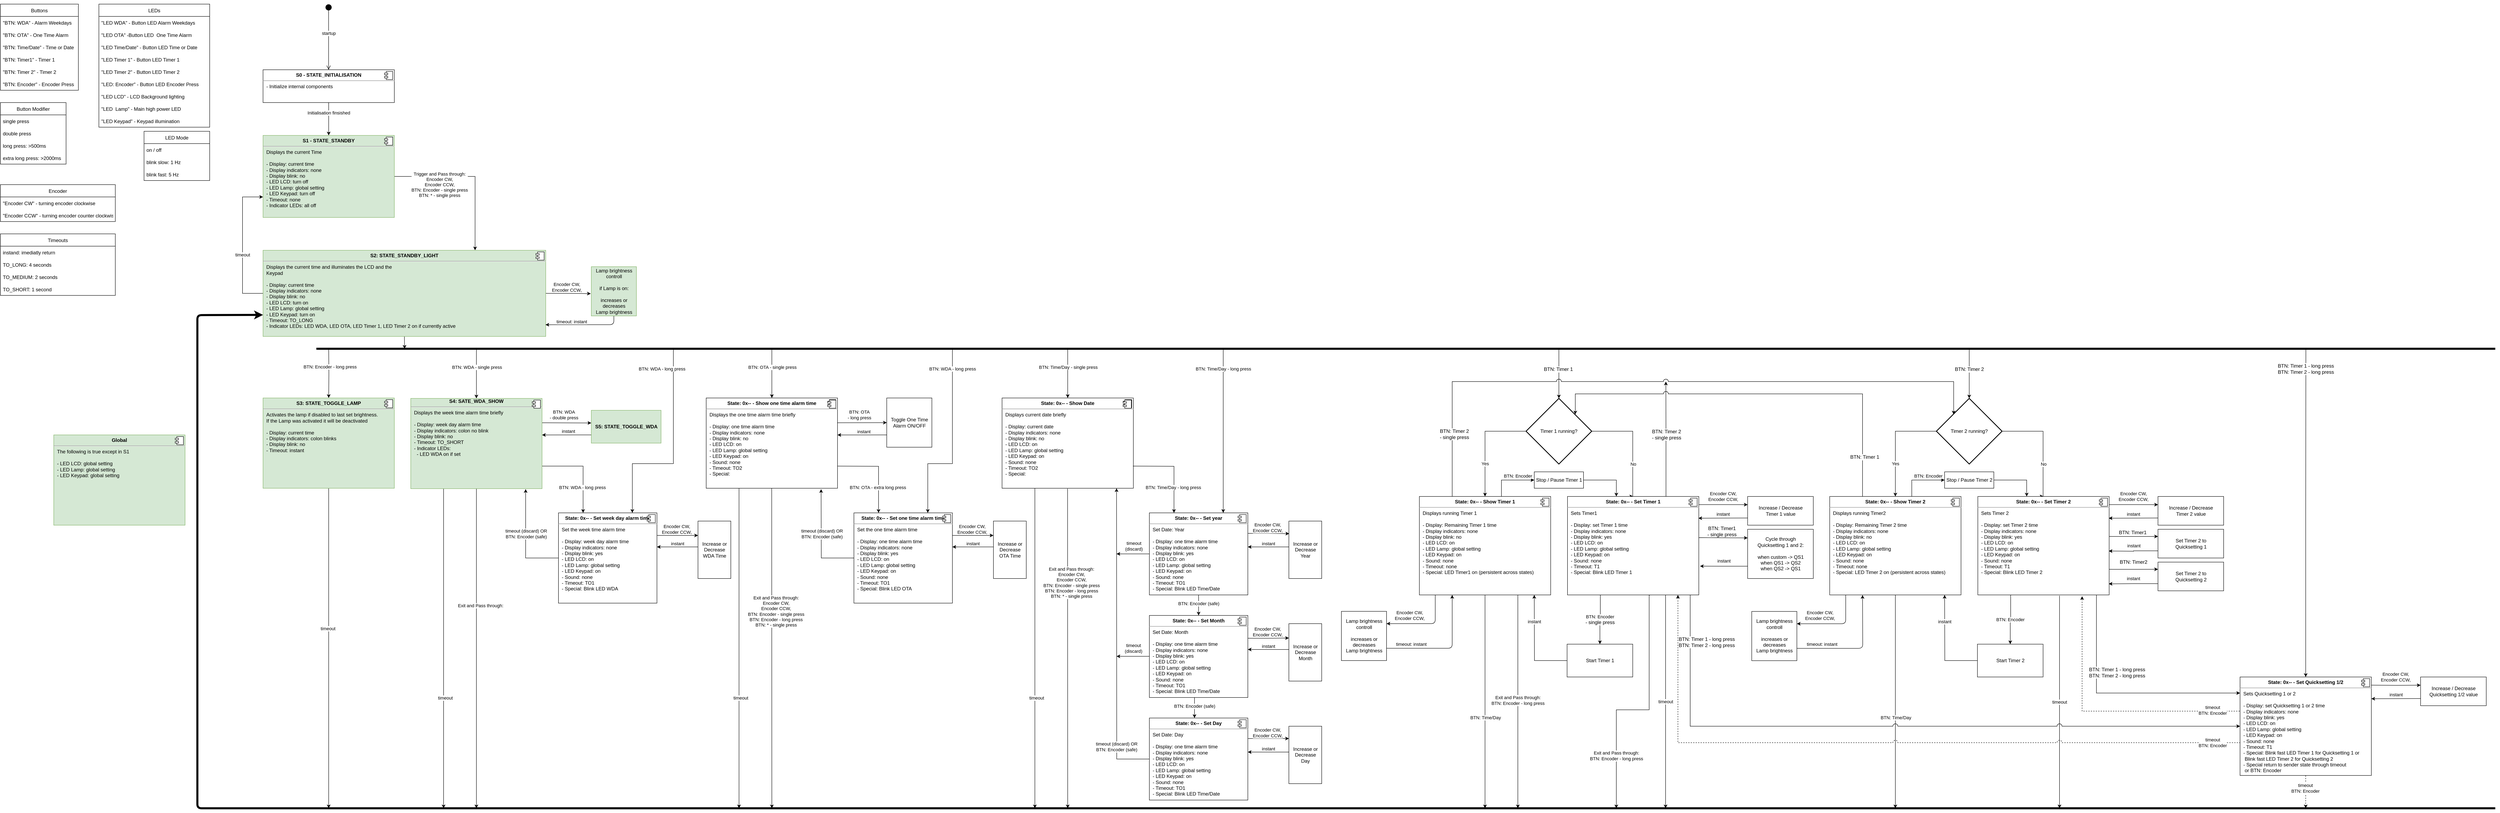 <mxfile version="20.5.3" type="github">
  <diagram id="Uje0Y3pK5UOvtiXgnby2" name="Seite-1">
    <mxGraphModel dx="2066" dy="1127" grid="1" gridSize="10" guides="1" tooltips="1" connect="1" arrows="1" fold="1" page="1" pageScale="1" pageWidth="1654" pageHeight="1169" math="0" shadow="0">
      <root>
        <mxCell id="0" />
        <mxCell id="1" parent="0" />
        <mxCell id="k5uqPjDGBTjEfPPvqeBm-1" value="Buttons" style="swimlane;fontStyle=0;childLayout=stackLayout;horizontal=1;startSize=30;horizontalStack=0;resizeParent=1;resizeParentMax=0;resizeLast=0;collapsible=1;marginBottom=0;" parent="1" vertex="1">
          <mxGeometry x="40" y="280" width="190" height="210" as="geometry" />
        </mxCell>
        <mxCell id="k5uqPjDGBTjEfPPvqeBm-2" value="&quot;BTN: WDA&quot; - Alarm Weekdays" style="text;strokeColor=none;fillColor=none;align=left;verticalAlign=middle;spacingLeft=4;spacingRight=4;overflow=hidden;points=[[0,0.5],[1,0.5]];portConstraint=eastwest;rotatable=0;fontStyle=0" parent="k5uqPjDGBTjEfPPvqeBm-1" vertex="1">
          <mxGeometry y="30" width="190" height="30" as="geometry" />
        </mxCell>
        <mxCell id="k5uqPjDGBTjEfPPvqeBm-3" value="&quot;BTN: OTA&quot; - One Time Alarm" style="text;strokeColor=none;fillColor=none;align=left;verticalAlign=middle;spacingLeft=4;spacingRight=4;overflow=hidden;points=[[0,0.5],[1,0.5]];portConstraint=eastwest;rotatable=0;" parent="k5uqPjDGBTjEfPPvqeBm-1" vertex="1">
          <mxGeometry y="60" width="190" height="30" as="geometry" />
        </mxCell>
        <mxCell id="k5uqPjDGBTjEfPPvqeBm-4" value="&quot;BTN: Time/Date&quot; - Time or Date" style="text;strokeColor=none;fillColor=none;align=left;verticalAlign=middle;spacingLeft=4;spacingRight=4;overflow=hidden;points=[[0,0.5],[1,0.5]];portConstraint=eastwest;rotatable=0;" parent="k5uqPjDGBTjEfPPvqeBm-1" vertex="1">
          <mxGeometry y="90" width="190" height="30" as="geometry" />
        </mxCell>
        <mxCell id="k5uqPjDGBTjEfPPvqeBm-5" value="&quot;BTN: Timer1&quot; - Timer 1" style="text;strokeColor=none;fillColor=none;align=left;verticalAlign=middle;spacingLeft=4;spacingRight=4;overflow=hidden;points=[[0,0.5],[1,0.5]];portConstraint=eastwest;rotatable=0;" parent="k5uqPjDGBTjEfPPvqeBm-1" vertex="1">
          <mxGeometry y="120" width="190" height="30" as="geometry" />
        </mxCell>
        <mxCell id="k5uqPjDGBTjEfPPvqeBm-6" value="&quot;BTN: Timer 2&quot; - Timer 2" style="text;strokeColor=none;fillColor=none;align=left;verticalAlign=middle;spacingLeft=4;spacingRight=4;overflow=hidden;points=[[0,0.5],[1,0.5]];portConstraint=eastwest;rotatable=0;" parent="k5uqPjDGBTjEfPPvqeBm-1" vertex="1">
          <mxGeometry y="150" width="190" height="30" as="geometry" />
        </mxCell>
        <mxCell id="k5uqPjDGBTjEfPPvqeBm-8" value="&quot;BTN: Encoder&quot; - Encoder Press" style="text;strokeColor=none;fillColor=none;align=left;verticalAlign=middle;spacingLeft=4;spacingRight=4;overflow=hidden;points=[[0,0.5],[1,0.5]];portConstraint=eastwest;rotatable=0;" parent="k5uqPjDGBTjEfPPvqeBm-1" vertex="1">
          <mxGeometry y="180" width="190" height="30" as="geometry" />
        </mxCell>
        <mxCell id="k5uqPjDGBTjEfPPvqeBm-9" value="Button Modifier" style="swimlane;fontStyle=0;childLayout=stackLayout;horizontal=1;startSize=30;horizontalStack=0;resizeParent=1;resizeParentMax=0;resizeLast=0;collapsible=1;marginBottom=0;" parent="1" vertex="1">
          <mxGeometry x="40" y="520" width="160" height="150" as="geometry" />
        </mxCell>
        <mxCell id="k5uqPjDGBTjEfPPvqeBm-10" value="single press" style="text;strokeColor=none;fillColor=none;align=left;verticalAlign=middle;spacingLeft=4;spacingRight=4;overflow=hidden;points=[[0,0.5],[1,0.5]];portConstraint=eastwest;rotatable=0;" parent="k5uqPjDGBTjEfPPvqeBm-9" vertex="1">
          <mxGeometry y="30" width="160" height="30" as="geometry" />
        </mxCell>
        <mxCell id="1xnPEGeYe4gnvhaqJMAU-1" value="double press" style="text;strokeColor=none;fillColor=none;align=left;verticalAlign=middle;spacingLeft=4;spacingRight=4;overflow=hidden;points=[[0,0.5],[1,0.5]];portConstraint=eastwest;rotatable=0;" vertex="1" parent="k5uqPjDGBTjEfPPvqeBm-9">
          <mxGeometry y="60" width="160" height="30" as="geometry" />
        </mxCell>
        <mxCell id="k5uqPjDGBTjEfPPvqeBm-11" value="long press: &gt;500ms" style="text;strokeColor=none;fillColor=none;align=left;verticalAlign=middle;spacingLeft=4;spacingRight=4;overflow=hidden;points=[[0,0.5],[1,0.5]];portConstraint=eastwest;rotatable=0;" parent="k5uqPjDGBTjEfPPvqeBm-9" vertex="1">
          <mxGeometry y="90" width="160" height="30" as="geometry" />
        </mxCell>
        <mxCell id="k5uqPjDGBTjEfPPvqeBm-12" value="extra long press: &gt;2000ms" style="text;strokeColor=none;fillColor=none;align=left;verticalAlign=middle;spacingLeft=4;spacingRight=4;overflow=hidden;points=[[0,0.5],[1,0.5]];portConstraint=eastwest;rotatable=0;" parent="k5uqPjDGBTjEfPPvqeBm-9" vertex="1">
          <mxGeometry y="120" width="160" height="30" as="geometry" />
        </mxCell>
        <mxCell id="k5uqPjDGBTjEfPPvqeBm-13" value="LEDs" style="swimlane;fontStyle=0;childLayout=stackLayout;horizontal=1;startSize=30;horizontalStack=0;resizeParent=1;resizeParentMax=0;resizeLast=0;collapsible=1;marginBottom=0;" parent="1" vertex="1">
          <mxGeometry x="280" y="280" width="270" height="300" as="geometry" />
        </mxCell>
        <mxCell id="k5uqPjDGBTjEfPPvqeBm-14" value="&quot;LED WDA&quot; - Button LED Alarm Weekdays" style="text;strokeColor=none;fillColor=none;align=left;verticalAlign=middle;spacingLeft=4;spacingRight=4;overflow=hidden;points=[[0,0.5],[1,0.5]];portConstraint=eastwest;rotatable=0;fontStyle=0" parent="k5uqPjDGBTjEfPPvqeBm-13" vertex="1">
          <mxGeometry y="30" width="270" height="30" as="geometry" />
        </mxCell>
        <mxCell id="k5uqPjDGBTjEfPPvqeBm-15" value="&quot;LED OTA&quot; -Button LED  One Time Alarm" style="text;strokeColor=none;fillColor=none;align=left;verticalAlign=middle;spacingLeft=4;spacingRight=4;overflow=hidden;points=[[0,0.5],[1,0.5]];portConstraint=eastwest;rotatable=0;" parent="k5uqPjDGBTjEfPPvqeBm-13" vertex="1">
          <mxGeometry y="60" width="270" height="30" as="geometry" />
        </mxCell>
        <mxCell id="k5uqPjDGBTjEfPPvqeBm-16" value="&quot;LED Time/Date&quot; - Button LED Time or Date" style="text;strokeColor=none;fillColor=none;align=left;verticalAlign=middle;spacingLeft=4;spacingRight=4;overflow=hidden;points=[[0,0.5],[1,0.5]];portConstraint=eastwest;rotatable=0;" parent="k5uqPjDGBTjEfPPvqeBm-13" vertex="1">
          <mxGeometry y="90" width="270" height="30" as="geometry" />
        </mxCell>
        <mxCell id="k5uqPjDGBTjEfPPvqeBm-17" value="&quot;LED Timer 1&quot; - Button LED Timer 1" style="text;strokeColor=none;fillColor=none;align=left;verticalAlign=middle;spacingLeft=4;spacingRight=4;overflow=hidden;points=[[0,0.5],[1,0.5]];portConstraint=eastwest;rotatable=0;" parent="k5uqPjDGBTjEfPPvqeBm-13" vertex="1">
          <mxGeometry y="120" width="270" height="30" as="geometry" />
        </mxCell>
        <mxCell id="k5uqPjDGBTjEfPPvqeBm-18" value="&quot;LED Timer 2&quot; - Button LED Timer 2" style="text;strokeColor=none;fillColor=none;align=left;verticalAlign=middle;spacingLeft=4;spacingRight=4;overflow=hidden;points=[[0,0.5],[1,0.5]];portConstraint=eastwest;rotatable=0;" parent="k5uqPjDGBTjEfPPvqeBm-13" vertex="1">
          <mxGeometry y="150" width="270" height="30" as="geometry" />
        </mxCell>
        <mxCell id="k5uqPjDGBTjEfPPvqeBm-19" value="&quot;LED: Encoder&quot; - Button LED Encoder Press" style="text;strokeColor=none;fillColor=none;align=left;verticalAlign=middle;spacingLeft=4;spacingRight=4;overflow=hidden;points=[[0,0.5],[1,0.5]];portConstraint=eastwest;rotatable=0;" parent="k5uqPjDGBTjEfPPvqeBm-13" vertex="1">
          <mxGeometry y="180" width="270" height="30" as="geometry" />
        </mxCell>
        <mxCell id="k5uqPjDGBTjEfPPvqeBm-20" value="&quot;LED LCD&quot; - LCD Background lighting" style="text;strokeColor=none;fillColor=none;align=left;verticalAlign=middle;spacingLeft=4;spacingRight=4;overflow=hidden;points=[[0,0.5],[1,0.5]];portConstraint=eastwest;rotatable=0;" parent="k5uqPjDGBTjEfPPvqeBm-13" vertex="1">
          <mxGeometry y="210" width="270" height="30" as="geometry" />
        </mxCell>
        <mxCell id="k5uqPjDGBTjEfPPvqeBm-21" value="&quot;LED  Lamp&quot; - Main high power LED " style="text;strokeColor=none;fillColor=none;align=left;verticalAlign=middle;spacingLeft=4;spacingRight=4;overflow=hidden;points=[[0,0.5],[1,0.5]];portConstraint=eastwest;rotatable=0;" parent="k5uqPjDGBTjEfPPvqeBm-13" vertex="1">
          <mxGeometry y="240" width="270" height="30" as="geometry" />
        </mxCell>
        <mxCell id="k5uqPjDGBTjEfPPvqeBm-22" value="&quot;LED Keypad&quot; - Keypad illumination" style="text;strokeColor=none;fillColor=none;align=left;verticalAlign=middle;spacingLeft=4;spacingRight=4;overflow=hidden;points=[[0,0.5],[1,0.5]];portConstraint=eastwest;rotatable=0;" parent="k5uqPjDGBTjEfPPvqeBm-13" vertex="1">
          <mxGeometry y="270" width="270" height="30" as="geometry" />
        </mxCell>
        <mxCell id="k5uqPjDGBTjEfPPvqeBm-24" value="startup" style="html=1;verticalAlign=bottom;startArrow=circle;startFill=1;endArrow=open;startSize=6;endSize=8;rounded=0;entryX=0.5;entryY=0;entryDx=0;entryDy=0;" parent="1" edge="1">
          <mxGeometry width="80" relative="1" as="geometry">
            <mxPoint x="839.76" y="280" as="sourcePoint" />
            <mxPoint x="839.76" y="440" as="targetPoint" />
          </mxGeometry>
        </mxCell>
        <mxCell id="k5uqPjDGBTjEfPPvqeBm-37" style="edgeStyle=orthogonalEdgeStyle;rounded=0;orthogonalLoop=1;jettySize=auto;html=1;exitX=0.5;exitY=1;exitDx=0;exitDy=0;entryX=0.5;entryY=0;entryDx=0;entryDy=0;" parent="1" source="k5uqPjDGBTjEfPPvqeBm-33" target="k5uqPjDGBTjEfPPvqeBm-35" edge="1">
          <mxGeometry relative="1" as="geometry" />
        </mxCell>
        <mxCell id="k5uqPjDGBTjEfPPvqeBm-38" value="Initialisation finsished" style="edgeLabel;html=1;align=center;verticalAlign=middle;resizable=0;points=[];" parent="k5uqPjDGBTjEfPPvqeBm-37" vertex="1" connectable="0">
          <mxGeometry x="-0.387" relative="1" as="geometry">
            <mxPoint as="offset" />
          </mxGeometry>
        </mxCell>
        <mxCell id="k5uqPjDGBTjEfPPvqeBm-33" value="&lt;p style=&quot;margin:0px;margin-top:6px;text-align:center;&quot;&gt;&lt;b style=&quot;background-color: initial;&quot;&gt;S0 - STATE_INITIALISATION&lt;/b&gt;&lt;br&gt;&lt;/p&gt;&lt;hr&gt;&lt;p style=&quot;margin:0px;margin-left:8px;&quot;&gt;- Initialize internal components&lt;/p&gt;" style="align=left;overflow=fill;html=1;dropTarget=0;" parent="1" vertex="1">
          <mxGeometry x="680" y="440" width="320" height="80" as="geometry" />
        </mxCell>
        <mxCell id="k5uqPjDGBTjEfPPvqeBm-34" value="" style="shape=component;jettyWidth=8;jettyHeight=4;" parent="k5uqPjDGBTjEfPPvqeBm-33" vertex="1">
          <mxGeometry x="1" width="20" height="20" relative="1" as="geometry">
            <mxPoint x="-24" y="4" as="offset" />
          </mxGeometry>
        </mxCell>
        <mxCell id="k5uqPjDGBTjEfPPvqeBm-83" style="edgeStyle=orthogonalEdgeStyle;rounded=0;orthogonalLoop=1;jettySize=auto;html=1;exitX=1;exitY=0.5;exitDx=0;exitDy=0;entryX=0.75;entryY=0;entryDx=0;entryDy=0;startArrow=none;startFill=0;endArrow=classic;endFill=1;strokeWidth=1;" parent="1" source="k5uqPjDGBTjEfPPvqeBm-35" target="k5uqPjDGBTjEfPPvqeBm-39" edge="1">
          <mxGeometry relative="1" as="geometry" />
        </mxCell>
        <mxCell id="k5uqPjDGBTjEfPPvqeBm-84" value="Trigger and Pass through:&lt;br&gt;Encoder CW,&lt;br&gt;Encoder CCW,&lt;br&gt;BTN: Encoder - single press&lt;br&gt;BTN: * - single press" style="edgeLabel;html=1;align=center;verticalAlign=middle;resizable=0;points=[];" parent="k5uqPjDGBTjEfPPvqeBm-83" vertex="1" connectable="0">
          <mxGeometry x="0.495" y="1" relative="1" as="geometry">
            <mxPoint x="-88" y="-65" as="offset" />
          </mxGeometry>
        </mxCell>
        <mxCell id="k5uqPjDGBTjEfPPvqeBm-35" value="&lt;p style=&quot;margin:0px;margin-top:6px;text-align:center;&quot;&gt;&lt;b style=&quot;background-color: initial;&quot;&gt;S1 - STATE_STANDBY&lt;/b&gt;&lt;br&gt;&lt;/p&gt;&lt;hr&gt;&lt;p style=&quot;margin:0px;margin-left:8px;&quot;&gt;Displays the current Time&lt;/p&gt;&lt;p style=&quot;margin:0px;margin-left:8px;&quot;&gt;&lt;br&gt;&lt;/p&gt;&lt;p style=&quot;margin:0px;margin-left:8px;&quot;&gt;- Display: current time&lt;/p&gt;&lt;p style=&quot;margin:0px;margin-left:8px;&quot;&gt;- Display indicators: none&lt;/p&gt;&lt;p style=&quot;margin:0px;margin-left:8px;&quot;&gt;- Display blink: no&lt;/p&gt;&lt;p style=&quot;margin:0px;margin-left:8px;&quot;&gt;- LED LCD: turn off&lt;/p&gt;&lt;p style=&quot;margin:0px;margin-left:8px;&quot;&gt;- LED Lamp: global setting&lt;/p&gt;&lt;p style=&quot;margin:0px;margin-left:8px;&quot;&gt;- LED Keypad: turn off&lt;/p&gt;&lt;p style=&quot;margin:0px;margin-left:8px;&quot;&gt;- Timeout: none&lt;/p&gt;&lt;p style=&quot;margin:0px;margin-left:8px;&quot;&gt;- Indicator LEDs: all off&lt;/p&gt;" style="align=left;overflow=fill;html=1;dropTarget=0;fillColor=#d5e8d4;strokeColor=#82b366;" parent="1" vertex="1">
          <mxGeometry x="680" y="600" width="320" height="200" as="geometry" />
        </mxCell>
        <mxCell id="k5uqPjDGBTjEfPPvqeBm-36" value="" style="shape=component;jettyWidth=8;jettyHeight=4;" parent="k5uqPjDGBTjEfPPvqeBm-35" vertex="1">
          <mxGeometry x="1" width="20" height="20" relative="1" as="geometry">
            <mxPoint x="-24" y="4" as="offset" />
          </mxGeometry>
        </mxCell>
        <mxCell id="k5uqPjDGBTjEfPPvqeBm-57" style="edgeStyle=orthogonalEdgeStyle;rounded=0;orthogonalLoop=1;jettySize=auto;html=1;exitX=0;exitY=0.5;exitDx=0;exitDy=0;startArrow=none;startFill=0;endArrow=classic;endFill=1;strokeWidth=1;entryX=0;entryY=0.75;entryDx=0;entryDy=0;" parent="1" source="k5uqPjDGBTjEfPPvqeBm-39" target="k5uqPjDGBTjEfPPvqeBm-35" edge="1">
          <mxGeometry relative="1" as="geometry">
            <mxPoint x="520" y="965.143" as="targetPoint" />
            <Array as="points">
              <mxPoint x="630" y="985" />
              <mxPoint x="630" y="750" />
            </Array>
          </mxGeometry>
        </mxCell>
        <mxCell id="k5uqPjDGBTjEfPPvqeBm-58" value="timeout" style="edgeLabel;html=1;align=center;verticalAlign=middle;resizable=0;points=[];" parent="k5uqPjDGBTjEfPPvqeBm-57" vertex="1" connectable="0">
          <mxGeometry x="-0.14" relative="1" as="geometry">
            <mxPoint as="offset" />
          </mxGeometry>
        </mxCell>
        <mxCell id="k5uqPjDGBTjEfPPvqeBm-61" style="edgeStyle=orthogonalEdgeStyle;rounded=0;orthogonalLoop=1;jettySize=auto;html=1;entryX=0.5;entryY=0;entryDx=0;entryDy=0;startArrow=none;startFill=0;endArrow=classic;endFill=1;strokeWidth=1;" parent="1" target="k5uqPjDGBTjEfPPvqeBm-59" edge="1">
          <mxGeometry relative="1" as="geometry">
            <mxPoint x="840" y="1120" as="sourcePoint" />
          </mxGeometry>
        </mxCell>
        <mxCell id="k5uqPjDGBTjEfPPvqeBm-62" value="BTN: Encoder - long press" style="edgeLabel;html=1;align=center;verticalAlign=middle;resizable=0;points=[];" parent="k5uqPjDGBTjEfPPvqeBm-61" vertex="1" connectable="0">
          <mxGeometry x="-0.274" y="2" relative="1" as="geometry">
            <mxPoint as="offset" />
          </mxGeometry>
        </mxCell>
        <mxCell id="k5uqPjDGBTjEfPPvqeBm-82" style="rounded=0;orthogonalLoop=1;jettySize=auto;html=1;entryX=0.5;entryY=0;entryDx=0;entryDy=0;startArrow=none;startFill=0;endArrow=classic;endFill=1;strokeWidth=1;" parent="1" target="k5uqPjDGBTjEfPPvqeBm-80" edge="1">
          <mxGeometry relative="1" as="geometry">
            <mxPoint x="1200" y="1120" as="sourcePoint" />
          </mxGeometry>
        </mxCell>
        <mxCell id="k5uqPjDGBTjEfPPvqeBm-85" value="BTN: WDA - single press" style="edgeLabel;html=1;align=center;verticalAlign=middle;resizable=0;points=[];" parent="k5uqPjDGBTjEfPPvqeBm-82" vertex="1" connectable="0">
          <mxGeometry x="-0.26" y="1" relative="1" as="geometry">
            <mxPoint as="offset" />
          </mxGeometry>
        </mxCell>
        <mxCell id="k5uqPjDGBTjEfPPvqeBm-90" style="edgeStyle=orthogonalEdgeStyle;rounded=1;orthogonalLoop=1;jettySize=auto;html=1;exitX=0.5;exitY=1;exitDx=0;exitDy=0;startArrow=none;startFill=0;endArrow=classic;endFill=1;strokeWidth=1;" parent="1" source="k5uqPjDGBTjEfPPvqeBm-39" edge="1">
          <mxGeometry relative="1" as="geometry">
            <mxPoint x="1025" y="1120" as="targetPoint" />
          </mxGeometry>
        </mxCell>
        <mxCell id="k5uqPjDGBTjEfPPvqeBm-94" style="edgeStyle=orthogonalEdgeStyle;rounded=1;orthogonalLoop=1;jettySize=auto;html=1;exitX=1;exitY=0.5;exitDx=0;exitDy=0;entryX=-0.012;entryY=0.547;entryDx=0;entryDy=0;entryPerimeter=0;startArrow=none;startFill=0;endArrow=classic;endFill=1;strokeWidth=1;" parent="1" source="k5uqPjDGBTjEfPPvqeBm-39" target="k5uqPjDGBTjEfPPvqeBm-92" edge="1">
          <mxGeometry relative="1" as="geometry" />
        </mxCell>
        <mxCell id="k5uqPjDGBTjEfPPvqeBm-96" value="Encoder CW,&lt;br&gt;Encoder CCW," style="edgeLabel;html=1;align=center;verticalAlign=middle;resizable=0;points=[];" parent="k5uqPjDGBTjEfPPvqeBm-94" vertex="1" connectable="0">
          <mxGeometry x="0.313" y="2" relative="1" as="geometry">
            <mxPoint x="-21" y="-14" as="offset" />
          </mxGeometry>
        </mxCell>
        <mxCell id="k5uqPjDGBTjEfPPvqeBm-39" value="&lt;p style=&quot;margin:0px;margin-top:6px;text-align:center;&quot;&gt;&lt;b&gt;S2: STATE_STANDBY_LIGHT&lt;/b&gt;&lt;/p&gt;&lt;hr&gt;&lt;p style=&quot;margin: 0px 0px 0px 8px;&quot;&gt;Displays the current time and illuminates the LCD and the&lt;/p&gt;&lt;p style=&quot;margin: 0px 0px 0px 8px;&quot;&gt;Keypad&lt;/p&gt;&lt;p style=&quot;margin: 0px 0px 0px 8px;&quot;&gt;&lt;br&gt;&lt;/p&gt;&lt;p style=&quot;margin: 0px 0px 0px 8px;&quot;&gt;- Display: current time&lt;/p&gt;&lt;p style=&quot;margin: 0px 0px 0px 8px;&quot;&gt;- Display indicators: none&lt;/p&gt;&lt;p style=&quot;margin: 0px 0px 0px 8px;&quot;&gt;- Display blink: no&lt;/p&gt;&lt;p style=&quot;margin: 0px 0px 0px 8px;&quot;&gt;- LED LCD: turn on&lt;/p&gt;&lt;p style=&quot;margin: 0px 0px 0px 8px;&quot;&gt;- LED Lamp: global setting&lt;/p&gt;&lt;p style=&quot;margin: 0px 0px 0px 8px;&quot;&gt;- LED Keypad: turn on&lt;/p&gt;&lt;p style=&quot;margin: 0px 0px 0px 8px;&quot;&gt;- Timeout: TO_LONG&lt;/p&gt;&lt;p style=&quot;margin: 0px 0px 0px 8px;&quot;&gt;- Indicator LEDs:&amp;nbsp;LED WDA,&amp;nbsp;LED OTA,&amp;nbsp;LED Timer 1,&amp;nbsp;LED Timer 2&amp;nbsp;on if currently active&lt;/p&gt;" style="align=left;overflow=fill;html=1;dropTarget=0;movable=0;fillColor=#d5e8d4;strokeColor=#82b366;" parent="1" vertex="1">
          <mxGeometry x="680" y="880" width="689" height="210" as="geometry" />
        </mxCell>
        <mxCell id="k5uqPjDGBTjEfPPvqeBm-40" value="" style="shape=component;jettyWidth=8;jettyHeight=4;" parent="k5uqPjDGBTjEfPPvqeBm-39" vertex="1">
          <mxGeometry x="1" width="20" height="20" relative="1" as="geometry">
            <mxPoint x="-24" y="4" as="offset" />
          </mxGeometry>
        </mxCell>
        <mxCell id="k5uqPjDGBTjEfPPvqeBm-43" value="Encoder" style="swimlane;fontStyle=0;childLayout=stackLayout;horizontal=1;startSize=30;horizontalStack=0;resizeParent=1;resizeParentMax=0;resizeLast=0;collapsible=1;marginBottom=0;" parent="1" vertex="1">
          <mxGeometry x="40" y="720" width="280" height="90" as="geometry" />
        </mxCell>
        <mxCell id="k5uqPjDGBTjEfPPvqeBm-44" value="&quot;Encoder CW&quot; - turning encoder clockwise" style="text;strokeColor=none;fillColor=none;align=left;verticalAlign=middle;spacingLeft=4;spacingRight=4;overflow=hidden;points=[[0,0.5],[1,0.5]];portConstraint=eastwest;rotatable=0;fontStyle=0" parent="k5uqPjDGBTjEfPPvqeBm-43" vertex="1">
          <mxGeometry y="30" width="280" height="30" as="geometry" />
        </mxCell>
        <mxCell id="k5uqPjDGBTjEfPPvqeBm-45" value="&quot;Encoder CCW&quot; - turning encoder counter clockwise" style="text;strokeColor=none;fillColor=none;align=left;verticalAlign=middle;spacingLeft=4;spacingRight=4;overflow=hidden;points=[[0,0.5],[1,0.5]];portConstraint=eastwest;rotatable=0;" parent="k5uqPjDGBTjEfPPvqeBm-43" vertex="1">
          <mxGeometry y="60" width="280" height="30" as="geometry" />
        </mxCell>
        <mxCell id="k5uqPjDGBTjEfPPvqeBm-51" value="Timeouts" style="swimlane;fontStyle=0;childLayout=stackLayout;horizontal=1;startSize=30;horizontalStack=0;resizeParent=1;resizeParentMax=0;resizeLast=0;collapsible=1;marginBottom=0;" parent="1" vertex="1">
          <mxGeometry x="40" y="840" width="280" height="150" as="geometry" />
        </mxCell>
        <mxCell id="k5uqPjDGBTjEfPPvqeBm-75" value="instand: imediatly return " style="text;strokeColor=none;fillColor=none;align=left;verticalAlign=middle;spacingLeft=4;spacingRight=4;overflow=hidden;points=[[0,0.5],[1,0.5]];portConstraint=eastwest;rotatable=0;fontStyle=0" parent="k5uqPjDGBTjEfPPvqeBm-51" vertex="1">
          <mxGeometry y="30" width="280" height="30" as="geometry" />
        </mxCell>
        <mxCell id="k5uqPjDGBTjEfPPvqeBm-52" value="TO_LONG: 4 seconds" style="text;strokeColor=none;fillColor=none;align=left;verticalAlign=middle;spacingLeft=4;spacingRight=4;overflow=hidden;points=[[0,0.5],[1,0.5]];portConstraint=eastwest;rotatable=0;fontStyle=0" parent="k5uqPjDGBTjEfPPvqeBm-51" vertex="1">
          <mxGeometry y="60" width="280" height="30" as="geometry" />
        </mxCell>
        <mxCell id="k5uqPjDGBTjEfPPvqeBm-88" value="TO_MEDIUM: 2 seconds" style="text;strokeColor=none;fillColor=none;align=left;verticalAlign=middle;spacingLeft=4;spacingRight=4;overflow=hidden;points=[[0,0.5],[1,0.5]];portConstraint=eastwest;rotatable=0;fontStyle=0" parent="k5uqPjDGBTjEfPPvqeBm-51" vertex="1">
          <mxGeometry y="90" width="280" height="30" as="geometry" />
        </mxCell>
        <mxCell id="Xdwc-QMgSgGCj2rJcmfx-9" value="TO_SHORT: 1 second" style="text;strokeColor=none;fillColor=none;align=left;verticalAlign=middle;spacingLeft=4;spacingRight=4;overflow=hidden;points=[[0,0.5],[1,0.5]];portConstraint=eastwest;rotatable=0;fontStyle=0" parent="k5uqPjDGBTjEfPPvqeBm-51" vertex="1">
          <mxGeometry y="120" width="280" height="30" as="geometry" />
        </mxCell>
        <mxCell id="k5uqPjDGBTjEfPPvqeBm-55" value="" style="endArrow=classic;html=1;rounded=1;strokeWidth=5;entryX=0;entryY=0.75;entryDx=0;entryDy=0;endFill=1;" parent="1" target="k5uqPjDGBTjEfPPvqeBm-39" edge="1">
          <mxGeometry width="50" height="50" relative="1" as="geometry">
            <mxPoint x="6120" y="2240" as="sourcePoint" />
            <mxPoint x="500.17" y="1620" as="targetPoint" />
            <Array as="points">
              <mxPoint x="520" y="2240" />
              <mxPoint x="520" y="1038" />
            </Array>
          </mxGeometry>
        </mxCell>
        <mxCell id="k5uqPjDGBTjEfPPvqeBm-74" style="edgeStyle=orthogonalEdgeStyle;rounded=0;orthogonalLoop=1;jettySize=auto;html=1;exitX=0.5;exitY=1;exitDx=0;exitDy=0;startArrow=none;startFill=0;endArrow=classic;endFill=1;strokeWidth=1;" parent="1" source="k5uqPjDGBTjEfPPvqeBm-59" edge="1">
          <mxGeometry relative="1" as="geometry">
            <mxPoint x="840" y="2240" as="targetPoint" />
          </mxGeometry>
        </mxCell>
        <mxCell id="k5uqPjDGBTjEfPPvqeBm-79" value="timeout" style="edgeLabel;html=1;align=center;verticalAlign=middle;resizable=0;points=[];" parent="k5uqPjDGBTjEfPPvqeBm-74" vertex="1" connectable="0">
          <mxGeometry x="-0.125" y="-2" relative="1" as="geometry">
            <mxPoint as="offset" />
          </mxGeometry>
        </mxCell>
        <mxCell id="k5uqPjDGBTjEfPPvqeBm-59" value="&lt;p style=&quot;margin:0px;margin-top:6px;text-align:center;&quot;&gt;&lt;b&gt;S3: STATE_TOGGLE_LAMP&lt;/b&gt;&lt;br&gt;&lt;/p&gt;&lt;hr&gt;&lt;p style=&quot;margin: 0px 0px 0px 8px;&quot;&gt;Activates the lamp if disabled to last set brightness.&lt;/p&gt;&lt;p style=&quot;margin: 0px 0px 0px 8px;&quot;&gt;If the Lamp was activated it will be deactivated&lt;/p&gt;&lt;p style=&quot;margin: 0px 0px 0px 8px;&quot;&gt;&lt;br&gt;&lt;/p&gt;&lt;p style=&quot;margin: 0px 0px 0px 8px;&quot;&gt;- Display: current time&lt;/p&gt;&lt;p style=&quot;margin: 0px 0px 0px 8px;&quot;&gt;- Display indicators: colon blinks&lt;/p&gt;&lt;p style=&quot;margin: 0px 0px 0px 8px;&quot;&gt;- Display blink: no&lt;/p&gt;&lt;p style=&quot;margin: 0px 0px 0px 8px;&quot;&gt;- Timeout: instant&lt;/p&gt;" style="align=left;overflow=fill;html=1;dropTarget=0;movable=0;fillColor=#d5e8d4;strokeColor=#82b366;" parent="1" vertex="1">
          <mxGeometry x="680" y="1240" width="320" height="220" as="geometry" />
        </mxCell>
        <mxCell id="k5uqPjDGBTjEfPPvqeBm-60" value="" style="shape=component;jettyWidth=8;jettyHeight=4;" parent="k5uqPjDGBTjEfPPvqeBm-59" vertex="1">
          <mxGeometry x="1" width="20" height="20" relative="1" as="geometry">
            <mxPoint x="-24" y="4" as="offset" />
          </mxGeometry>
        </mxCell>
        <mxCell id="k5uqPjDGBTjEfPPvqeBm-86" style="edgeStyle=orthogonalEdgeStyle;rounded=1;orthogonalLoop=1;jettySize=auto;html=1;exitX=0.25;exitY=1;exitDx=0;exitDy=0;startArrow=none;startFill=0;endArrow=classic;endFill=1;strokeWidth=1;" parent="1" source="k5uqPjDGBTjEfPPvqeBm-80" edge="1">
          <mxGeometry relative="1" as="geometry">
            <mxPoint x="1120" y="2240" as="targetPoint" />
          </mxGeometry>
        </mxCell>
        <mxCell id="k5uqPjDGBTjEfPPvqeBm-87" value="timeout" style="edgeLabel;html=1;align=center;verticalAlign=middle;resizable=0;points=[];" parent="k5uqPjDGBTjEfPPvqeBm-86" vertex="1" connectable="0">
          <mxGeometry x="0.309" y="3" relative="1" as="geometry">
            <mxPoint as="offset" />
          </mxGeometry>
        </mxCell>
        <mxCell id="F8ZW5hBg5CxD0CUP6HMx-1" style="edgeStyle=orthogonalEdgeStyle;rounded=0;orthogonalLoop=1;jettySize=auto;html=1;" parent="1" source="k5uqPjDGBTjEfPPvqeBm-80" edge="1">
          <mxGeometry relative="1" as="geometry">
            <mxPoint x="1200" y="2240" as="targetPoint" />
          </mxGeometry>
        </mxCell>
        <mxCell id="F8ZW5hBg5CxD0CUP6HMx-2" value="Exit and Pass through:&lt;br&gt;" style="edgeLabel;html=1;align=center;verticalAlign=middle;resizable=0;points=[];" parent="F8ZW5hBg5CxD0CUP6HMx-1" vertex="1" connectable="0">
          <mxGeometry x="-0.252" relative="1" as="geometry">
            <mxPoint x="10" y="-7" as="offset" />
          </mxGeometry>
        </mxCell>
        <mxCell id="_SLi280b5SOu5fOjtUEs-106" style="edgeStyle=orthogonalEdgeStyle;rounded=0;jumpStyle=arc;jumpSize=12;orthogonalLoop=1;jettySize=auto;html=1;exitX=0.998;exitY=0.27;exitDx=0;exitDy=0;entryX=0;entryY=0.386;entryDx=0;entryDy=0;exitPerimeter=0;entryPerimeter=0;" parent="1" source="k5uqPjDGBTjEfPPvqeBm-80" target="_SLi280b5SOu5fOjtUEs-105" edge="1">
          <mxGeometry relative="1" as="geometry">
            <mxPoint x="1530" y="1296" as="targetPoint" />
          </mxGeometry>
        </mxCell>
        <mxCell id="_SLi280b5SOu5fOjtUEs-107" value="BTN: WDA&lt;br&gt;- double press" style="edgeLabel;html=1;align=center;verticalAlign=middle;resizable=0;points=[];" parent="_SLi280b5SOu5fOjtUEs-106" vertex="1" connectable="0">
          <mxGeometry x="-0.116" relative="1" as="geometry">
            <mxPoint y="-20" as="offset" />
          </mxGeometry>
        </mxCell>
        <mxCell id="_SLi280b5SOu5fOjtUEs-110" style="edgeStyle=orthogonalEdgeStyle;rounded=0;jumpStyle=arc;jumpSize=12;orthogonalLoop=1;jettySize=auto;html=1;entryX=0.25;entryY=0;entryDx=0;entryDy=0;exitX=1;exitY=0.75;exitDx=0;exitDy=0;" parent="1" source="k5uqPjDGBTjEfPPvqeBm-80" target="_SLi280b5SOu5fOjtUEs-103" edge="1">
          <mxGeometry relative="1" as="geometry" />
        </mxCell>
        <mxCell id="_SLi280b5SOu5fOjtUEs-111" value="BTN: WDA - long press" style="edgeLabel;html=1;align=center;verticalAlign=middle;resizable=0;points=[];" parent="_SLi280b5SOu5fOjtUEs-110" vertex="1" connectable="0">
          <mxGeometry x="0.42" y="-2" relative="1" as="geometry">
            <mxPoint as="offset" />
          </mxGeometry>
        </mxCell>
        <mxCell id="k5uqPjDGBTjEfPPvqeBm-80" value="&lt;div style=&quot;text-align: center;&quot;&gt;&lt;span style=&quot;background-color: initial;&quot;&gt;&lt;b&gt;S4: SATE_WDA_SHOW&lt;/b&gt;&lt;/span&gt;&lt;/div&gt;&lt;hr&gt;&lt;p style=&quot;margin: 0px 0px 0px 8px;&quot;&gt;Displays the week time alarm time briefly&lt;/p&gt;&lt;p style=&quot;margin: 0px 0px 0px 8px;&quot;&gt;&lt;br&gt;&lt;/p&gt;&lt;p style=&quot;margin: 0px 0px 0px 8px;&quot;&gt;- Display: week day alarm time&lt;/p&gt;&lt;p style=&quot;margin: 0px 0px 0px 8px;&quot;&gt;- Display indicators: colon no blink&lt;/p&gt;&lt;p style=&quot;margin: 0px 0px 0px 8px;&quot;&gt;- Display blink: no&lt;/p&gt;&lt;p style=&quot;margin: 0px 0px 0px 8px;&quot;&gt;- Timeout: TO_SHORT&lt;/p&gt;&lt;p style=&quot;margin: 0px 0px 0px 8px;&quot;&gt;- Indicator LEDs:&lt;/p&gt;&lt;p style=&quot;margin: 0px 0px 0px 8px;&quot;&gt;&amp;nbsp; - LED WDA on if set&lt;/p&gt;&lt;p style=&quot;margin: 0px 0px 0px 8px;&quot;&gt;&lt;br&gt;&lt;/p&gt;" style="align=left;overflow=fill;html=1;dropTarget=0;movable=1;fillColor=#d5e8d4;strokeColor=#82b366;verticalAlign=middle;" parent="1" vertex="1">
          <mxGeometry x="1040" y="1241" width="320" height="220" as="geometry" />
        </mxCell>
        <mxCell id="k5uqPjDGBTjEfPPvqeBm-81" value="" style="shape=component;jettyWidth=8;jettyHeight=4;" parent="k5uqPjDGBTjEfPPvqeBm-80" vertex="1">
          <mxGeometry x="1" width="20" height="20" relative="1" as="geometry">
            <mxPoint x="-24" y="4" as="offset" />
          </mxGeometry>
        </mxCell>
        <mxCell id="k5uqPjDGBTjEfPPvqeBm-89" value="" style="endArrow=none;html=1;rounded=1;strokeWidth=5;" parent="1" edge="1">
          <mxGeometry width="50" height="50" relative="1" as="geometry">
            <mxPoint x="6120" y="1120" as="sourcePoint" />
            <mxPoint x="810" y="1120" as="targetPoint" />
            <Array as="points">
              <mxPoint x="810" y="1120" />
            </Array>
          </mxGeometry>
        </mxCell>
        <mxCell id="k5uqPjDGBTjEfPPvqeBm-95" style="edgeStyle=orthogonalEdgeStyle;rounded=1;orthogonalLoop=1;jettySize=auto;html=1;exitX=0.5;exitY=1;exitDx=0;exitDy=0;entryX=0.999;entryY=0.864;entryDx=0;entryDy=0;entryPerimeter=0;startArrow=none;startFill=0;endArrow=classic;endFill=1;strokeWidth=1;" parent="1" source="k5uqPjDGBTjEfPPvqeBm-92" target="k5uqPjDGBTjEfPPvqeBm-39" edge="1">
          <mxGeometry relative="1" as="geometry" />
        </mxCell>
        <mxCell id="k5uqPjDGBTjEfPPvqeBm-97" value="timeout: instant" style="edgeLabel;html=1;align=center;verticalAlign=middle;resizable=0;points=[];" parent="k5uqPjDGBTjEfPPvqeBm-95" vertex="1" connectable="0">
          <mxGeometry x="0.294" relative="1" as="geometry">
            <mxPoint x="-3" y="-8" as="offset" />
          </mxGeometry>
        </mxCell>
        <mxCell id="k5uqPjDGBTjEfPPvqeBm-92" value="Lamp brightness&lt;br&gt;controll&lt;br&gt;&lt;br&gt;if Lamp is on:&lt;br&gt;&lt;br&gt;increases or&lt;br&gt;decreases&lt;br&gt;Lamp brightness" style="html=1;movable=1;fillColor=#d5e8d4;strokeColor=#82b366;" parent="1" vertex="1">
          <mxGeometry x="1480" y="920" width="110" height="120" as="geometry" />
        </mxCell>
        <mxCell id="k5uqPjDGBTjEfPPvqeBm-98" style="rounded=0;orthogonalLoop=1;jettySize=auto;html=1;entryX=0.5;entryY=0;entryDx=0;entryDy=0;startArrow=none;startFill=0;endArrow=classic;endFill=1;strokeWidth=1;" parent="1" target="k5uqPjDGBTjEfPPvqeBm-102" edge="1">
          <mxGeometry relative="1" as="geometry">
            <mxPoint x="1920" y="1120" as="sourcePoint" />
          </mxGeometry>
        </mxCell>
        <mxCell id="k5uqPjDGBTjEfPPvqeBm-99" value="BTN: OTA - single press" style="edgeLabel;html=1;align=center;verticalAlign=middle;resizable=0;points=[];" parent="k5uqPjDGBTjEfPPvqeBm-98" vertex="1" connectable="0">
          <mxGeometry x="-0.26" y="1" relative="1" as="geometry">
            <mxPoint as="offset" />
          </mxGeometry>
        </mxCell>
        <mxCell id="k5uqPjDGBTjEfPPvqeBm-100" style="edgeStyle=orthogonalEdgeStyle;rounded=1;orthogonalLoop=1;jettySize=auto;html=1;exitX=0.25;exitY=1;exitDx=0;exitDy=0;startArrow=none;startFill=0;endArrow=classic;endFill=1;strokeWidth=1;" parent="1" source="k5uqPjDGBTjEfPPvqeBm-102" edge="1">
          <mxGeometry relative="1" as="geometry">
            <mxPoint x="1840" y="2240" as="targetPoint" />
          </mxGeometry>
        </mxCell>
        <mxCell id="k5uqPjDGBTjEfPPvqeBm-101" value="timeout" style="edgeLabel;html=1;align=center;verticalAlign=middle;resizable=0;points=[];" parent="k5uqPjDGBTjEfPPvqeBm-100" vertex="1" connectable="0">
          <mxGeometry x="0.309" y="3" relative="1" as="geometry">
            <mxPoint as="offset" />
          </mxGeometry>
        </mxCell>
        <mxCell id="k5uqPjDGBTjEfPPvqeBm-102" value="&lt;p style=&quot;margin:0px;margin-top:6px;text-align:center;&quot;&gt;&lt;b&gt;State: 0x-- - Show one time alarm time&lt;/b&gt;&lt;/p&gt;&lt;hr&gt;&lt;p style=&quot;margin: 0px 0px 0px 8px;&quot;&gt;Displays the one time alarm time briefly&lt;/p&gt;&lt;p style=&quot;margin: 0px 0px 0px 8px;&quot;&gt;&lt;br&gt;&lt;/p&gt;&lt;p style=&quot;margin: 0px 0px 0px 8px;&quot;&gt;- Display: one time alarm time&lt;/p&gt;&lt;p style=&quot;margin: 0px 0px 0px 8px;&quot;&gt;- Display indicators: none&lt;/p&gt;&lt;p style=&quot;margin: 0px 0px 0px 8px;&quot;&gt;- Display blink: no&lt;/p&gt;&lt;p style=&quot;margin: 0px 0px 0px 8px;&quot;&gt;- LED LCD: on&lt;/p&gt;&lt;p style=&quot;margin: 0px 0px 0px 8px;&quot;&gt;- LED Lamp: global setting&lt;/p&gt;&lt;p style=&quot;margin: 0px 0px 0px 8px;&quot;&gt;- LED Keypad: on&lt;/p&gt;&lt;p style=&quot;margin: 0px 0px 0px 8px;&quot;&gt;- Sound: none&lt;/p&gt;&lt;p style=&quot;margin: 0px 0px 0px 8px;&quot;&gt;- Timeout: TO2&lt;/p&gt;&lt;p style=&quot;margin: 0px 0px 0px 8px;&quot;&gt;- Special:&amp;nbsp;&lt;/p&gt;" style="align=left;overflow=fill;html=1;dropTarget=0;movable=1;" parent="1" vertex="1">
          <mxGeometry x="1760" y="1240" width="320" height="220" as="geometry" />
        </mxCell>
        <mxCell id="k5uqPjDGBTjEfPPvqeBm-103" value="" style="shape=component;jettyWidth=8;jettyHeight=4;" parent="k5uqPjDGBTjEfPPvqeBm-102" vertex="1">
          <mxGeometry x="1" width="20" height="20" relative="1" as="geometry">
            <mxPoint x="-24" y="4" as="offset" />
          </mxGeometry>
        </mxCell>
        <mxCell id="k5uqPjDGBTjEfPPvqeBm-104" style="rounded=0;orthogonalLoop=1;jettySize=auto;html=1;entryX=0.5;entryY=0;entryDx=0;entryDy=0;startArrow=none;startFill=0;endArrow=classic;endFill=1;strokeWidth=1;" parent="1" target="k5uqPjDGBTjEfPPvqeBm-108" edge="1">
          <mxGeometry relative="1" as="geometry">
            <mxPoint x="2641" y="1120" as="sourcePoint" />
          </mxGeometry>
        </mxCell>
        <mxCell id="k5uqPjDGBTjEfPPvqeBm-105" value="BTN: Time/Day - single press" style="edgeLabel;html=1;align=center;verticalAlign=middle;resizable=0;points=[];" parent="k5uqPjDGBTjEfPPvqeBm-104" vertex="1" connectable="0">
          <mxGeometry x="-0.26" y="1" relative="1" as="geometry">
            <mxPoint as="offset" />
          </mxGeometry>
        </mxCell>
        <mxCell id="k5uqPjDGBTjEfPPvqeBm-106" style="edgeStyle=orthogonalEdgeStyle;rounded=1;orthogonalLoop=1;jettySize=auto;html=1;exitX=0.25;exitY=1;exitDx=0;exitDy=0;startArrow=none;startFill=0;endArrow=classic;endFill=1;strokeWidth=1;" parent="1" source="k5uqPjDGBTjEfPPvqeBm-108" edge="1">
          <mxGeometry relative="1" as="geometry">
            <mxPoint x="2561" y="2240" as="targetPoint" />
          </mxGeometry>
        </mxCell>
        <mxCell id="k5uqPjDGBTjEfPPvqeBm-107" value="timeout" style="edgeLabel;html=1;align=center;verticalAlign=middle;resizable=0;points=[];" parent="k5uqPjDGBTjEfPPvqeBm-106" vertex="1" connectable="0">
          <mxGeometry x="0.309" y="3" relative="1" as="geometry">
            <mxPoint as="offset" />
          </mxGeometry>
        </mxCell>
        <mxCell id="k5uqPjDGBTjEfPPvqeBm-108" value="&lt;p style=&quot;margin:0px;margin-top:6px;text-align:center;&quot;&gt;&lt;b&gt;State: 0x-- - Show Date&lt;/b&gt;&lt;/p&gt;&lt;hr&gt;&lt;p style=&quot;margin: 0px 0px 0px 8px;&quot;&gt;Displays current date briefly&lt;/p&gt;&lt;p style=&quot;margin: 0px 0px 0px 8px;&quot;&gt;&lt;br&gt;&lt;/p&gt;&lt;p style=&quot;margin: 0px 0px 0px 8px;&quot;&gt;- Display: current date&lt;/p&gt;&lt;p style=&quot;margin: 0px 0px 0px 8px;&quot;&gt;- Display indicators: none&lt;/p&gt;&lt;p style=&quot;margin: 0px 0px 0px 8px;&quot;&gt;- Display blink: no&lt;/p&gt;&lt;p style=&quot;margin: 0px 0px 0px 8px;&quot;&gt;- LED LCD: on&lt;/p&gt;&lt;p style=&quot;margin: 0px 0px 0px 8px;&quot;&gt;- LED Lamp: global setting&lt;/p&gt;&lt;p style=&quot;margin: 0px 0px 0px 8px;&quot;&gt;- LED Keypad: on&lt;/p&gt;&lt;p style=&quot;margin: 0px 0px 0px 8px;&quot;&gt;- Sound: none&lt;/p&gt;&lt;p style=&quot;margin: 0px 0px 0px 8px;&quot;&gt;- Timeout: TO2&lt;/p&gt;&lt;p style=&quot;margin: 0px 0px 0px 8px;&quot;&gt;- Special:&amp;nbsp;&lt;/p&gt;" style="align=left;overflow=fill;html=1;dropTarget=0;movable=1;" parent="1" vertex="1">
          <mxGeometry x="2481" y="1240" width="320" height="220" as="geometry" />
        </mxCell>
        <mxCell id="k5uqPjDGBTjEfPPvqeBm-109" value="" style="shape=component;jettyWidth=8;jettyHeight=4;" parent="k5uqPjDGBTjEfPPvqeBm-108" vertex="1">
          <mxGeometry x="1" width="20" height="20" relative="1" as="geometry">
            <mxPoint x="-24" y="4" as="offset" />
          </mxGeometry>
        </mxCell>
        <mxCell id="F8ZW5hBg5CxD0CUP6HMx-3" style="edgeStyle=orthogonalEdgeStyle;rounded=0;orthogonalLoop=1;jettySize=auto;html=1;" parent="1" edge="1">
          <mxGeometry relative="1" as="geometry">
            <mxPoint x="1920" y="2240" as="targetPoint" />
            <mxPoint x="1919.66" y="1460" as="sourcePoint" />
            <Array as="points">
              <mxPoint x="1920" y="1640" />
              <mxPoint x="1920" y="1640" />
            </Array>
          </mxGeometry>
        </mxCell>
        <mxCell id="F8ZW5hBg5CxD0CUP6HMx-4" value="Exit and Pass through:&lt;br&gt;Encoder CW,&lt;br&gt;Encoder CCW,&lt;br&gt;BTN: Encoder - single press&lt;br&gt;BTN: Encoder - long press&lt;br&gt;BTN: * - single press" style="edgeLabel;html=1;align=center;verticalAlign=middle;resizable=0;points=[];" parent="F8ZW5hBg5CxD0CUP6HMx-3" vertex="1" connectable="0">
          <mxGeometry x="-0.252" relative="1" as="geometry">
            <mxPoint x="10" y="8" as="offset" />
          </mxGeometry>
        </mxCell>
        <mxCell id="F8ZW5hBg5CxD0CUP6HMx-5" style="edgeStyle=orthogonalEdgeStyle;rounded=0;orthogonalLoop=1;jettySize=auto;html=1;" parent="1" edge="1">
          <mxGeometry relative="1" as="geometry">
            <mxPoint x="2641" y="2240" as="targetPoint" />
            <mxPoint x="2640.66" y="1461" as="sourcePoint" />
            <Array as="points">
              <mxPoint x="2641" y="1650" />
              <mxPoint x="2641" y="1650" />
            </Array>
          </mxGeometry>
        </mxCell>
        <mxCell id="F8ZW5hBg5CxD0CUP6HMx-6" value="Exit and Pass through:&lt;br&gt;Encoder CW,&lt;br&gt;Encoder CCW,&lt;br&gt;BTN: Encoder - single press&lt;br&gt;BTN: Encoder - long press&lt;br&gt;BTN: * - single press" style="edgeLabel;html=1;align=center;verticalAlign=middle;resizable=0;points=[];" parent="F8ZW5hBg5CxD0CUP6HMx-5" vertex="1" connectable="0">
          <mxGeometry x="-0.252" relative="1" as="geometry">
            <mxPoint x="9" y="-63" as="offset" />
          </mxGeometry>
        </mxCell>
        <mxCell id="OVx9ZsrcYfUuD98ZQt2A-33" style="edgeStyle=orthogonalEdgeStyle;rounded=0;orthogonalLoop=1;jettySize=auto;html=1;startArrow=none;startFill=0;endArrow=classic;endFill=1;" parent="1" source="OVx9ZsrcYfUuD98ZQt2A-1" edge="1">
          <mxGeometry relative="1" as="geometry">
            <mxPoint x="3658" y="2240" as="targetPoint" />
          </mxGeometry>
        </mxCell>
        <mxCell id="OVx9ZsrcYfUuD98ZQt2A-34" value="BTN: Time/Day" style="edgeLabel;html=1;align=center;verticalAlign=middle;resizable=0;points=[];" parent="OVx9ZsrcYfUuD98ZQt2A-33" vertex="1" connectable="0">
          <mxGeometry x="0.332" y="4" relative="1" as="geometry">
            <mxPoint x="-4" y="-47" as="offset" />
          </mxGeometry>
        </mxCell>
        <mxCell id="OVx9ZsrcYfUuD98ZQt2A-37" value="BTN: Encoder" style="edgeStyle=orthogonalEdgeStyle;rounded=0;orthogonalLoop=1;jettySize=auto;html=1;entryX=0;entryY=0.5;entryDx=0;entryDy=0;startArrow=none;startFill=0;endArrow=classic;endFill=1;exitX=0.625;exitY=0;exitDx=0;exitDy=0;exitPerimeter=0;" parent="1" source="OVx9ZsrcYfUuD98ZQt2A-1" target="OVx9ZsrcYfUuD98ZQt2A-36" edge="1">
          <mxGeometry x="0.333" y="10" relative="1" as="geometry">
            <Array as="points">
              <mxPoint x="3698" y="1440" />
            </Array>
            <mxPoint as="offset" />
          </mxGeometry>
        </mxCell>
        <mxCell id="i7I8gAnaNQwhDozgSgYj-3" style="edgeStyle=orthogonalEdgeStyle;rounded=0;orthogonalLoop=1;jettySize=auto;html=1;exitX=0.75;exitY=1;exitDx=0;exitDy=0;" parent="1" source="OVx9ZsrcYfUuD98ZQt2A-1" edge="1">
          <mxGeometry relative="1" as="geometry">
            <mxPoint x="3738" y="2240" as="targetPoint" />
          </mxGeometry>
        </mxCell>
        <mxCell id="i7I8gAnaNQwhDozgSgYj-5" value="Exit and Pass through:&lt;br&gt;BTN: Encoder - long press" style="edgeLabel;html=1;align=center;verticalAlign=middle;resizable=0;points=[];" parent="i7I8gAnaNQwhDozgSgYj-3" vertex="1" connectable="0">
          <mxGeometry x="0.117" y="-1" relative="1" as="geometry">
            <mxPoint y="-33" as="offset" />
          </mxGeometry>
        </mxCell>
        <mxCell id="OVx9ZsrcYfUuD98ZQt2A-1" value="&lt;p style=&quot;margin:0px;margin-top:6px;text-align:center;&quot;&gt;&lt;b&gt;State: 0x-- - Show Timer 1&lt;/b&gt;&lt;/p&gt;&lt;hr&gt;&lt;p style=&quot;margin: 0px 0px 0px 8px;&quot;&gt;Displays running Timer 1&lt;/p&gt;&lt;p style=&quot;margin: 0px 0px 0px 8px;&quot;&gt;&lt;br&gt;&lt;/p&gt;&lt;p style=&quot;margin: 0px 0px 0px 8px;&quot;&gt;- Display: Remaining Timer 1 time&lt;/p&gt;&lt;p style=&quot;margin: 0px 0px 0px 8px;&quot;&gt;- Display indicators: none&lt;/p&gt;&lt;p style=&quot;margin: 0px 0px 0px 8px;&quot;&gt;- Display blink: no&lt;/p&gt;&lt;p style=&quot;margin: 0px 0px 0px 8px;&quot;&gt;- LED LCD: on&lt;/p&gt;&lt;p style=&quot;margin: 0px 0px 0px 8px;&quot;&gt;- LED Lamp: global setting&lt;/p&gt;&lt;p style=&quot;margin: 0px 0px 0px 8px;&quot;&gt;- LED Keypad: on&lt;/p&gt;&lt;p style=&quot;margin: 0px 0px 0px 8px;&quot;&gt;- Sound: none&lt;/p&gt;&lt;p style=&quot;margin: 0px 0px 0px 8px;&quot;&gt;- Timeout: none&lt;/p&gt;&lt;p style=&quot;margin: 0px 0px 0px 8px;&quot;&gt;- Special: LED Timer1 on (persistent across states)&lt;/p&gt;" style="align=left;overflow=fill;html=1;dropTarget=0;movable=1;" parent="1" vertex="1">
          <mxGeometry x="3498" y="1480" width="320" height="240" as="geometry" />
        </mxCell>
        <mxCell id="OVx9ZsrcYfUuD98ZQt2A-2" value="" style="shape=component;jettyWidth=8;jettyHeight=4;" parent="OVx9ZsrcYfUuD98ZQt2A-1" vertex="1">
          <mxGeometry x="1" width="20" height="20" relative="1" as="geometry">
            <mxPoint x="-24" y="4" as="offset" />
          </mxGeometry>
        </mxCell>
        <mxCell id="OVx9ZsrcYfUuD98ZQt2A-4" value="Yes" style="edgeStyle=orthogonalEdgeStyle;rounded=0;orthogonalLoop=1;jettySize=auto;html=1;entryX=0.5;entryY=0;entryDx=0;entryDy=0;exitX=0;exitY=0.5;exitDx=0;exitDy=0;exitPerimeter=0;" parent="1" source="OVx9ZsrcYfUuD98ZQt2A-3" target="OVx9ZsrcYfUuD98ZQt2A-1" edge="1">
          <mxGeometry x="0.382" relative="1" as="geometry">
            <Array as="points">
              <mxPoint x="3658" y="1321" />
            </Array>
            <mxPoint as="offset" />
          </mxGeometry>
        </mxCell>
        <mxCell id="OVx9ZsrcYfUuD98ZQt2A-7" style="edgeStyle=orthogonalEdgeStyle;rounded=0;orthogonalLoop=1;jettySize=auto;html=1;entryX=0.5;entryY=0;entryDx=0;entryDy=0;" parent="1" source="OVx9ZsrcYfUuD98ZQt2A-3" target="OVx9ZsrcYfUuD98ZQt2A-5" edge="1">
          <mxGeometry relative="1" as="geometry">
            <Array as="points">
              <mxPoint x="4018" y="1321" />
              <mxPoint x="4018" y="1480" />
            </Array>
          </mxGeometry>
        </mxCell>
        <mxCell id="OVx9ZsrcYfUuD98ZQt2A-8" value="No" style="edgeLabel;html=1;align=center;verticalAlign=middle;resizable=0;points=[];" parent="OVx9ZsrcYfUuD98ZQt2A-7" vertex="1" connectable="0">
          <mxGeometry x="0.436" y="4" relative="1" as="geometry">
            <mxPoint x="-3" y="-7" as="offset" />
          </mxGeometry>
        </mxCell>
        <mxCell id="OVx9ZsrcYfUuD98ZQt2A-39" value="BTN: Timer 1&amp;nbsp;" style="edgeStyle=orthogonalEdgeStyle;rounded=0;orthogonalLoop=1;jettySize=auto;html=1;fontSize=12;startArrow=classic;startFill=1;endArrow=none;endFill=0;" parent="1" source="OVx9ZsrcYfUuD98ZQt2A-3" edge="1">
          <mxGeometry x="0.174" relative="1" as="geometry">
            <mxPoint x="3838.0" y="1120.0" as="targetPoint" />
            <Array as="points">
              <mxPoint x="3838" y="1180" />
              <mxPoint x="3838" y="1180" />
            </Array>
            <mxPoint as="offset" />
          </mxGeometry>
        </mxCell>
        <mxCell id="OVx9ZsrcYfUuD98ZQt2A-3" value="Timer 1 running?" style="strokeWidth=2;html=1;shape=mxgraph.flowchart.decision;whiteSpace=wrap;movable=1;" parent="1" vertex="1">
          <mxGeometry x="3758" y="1241" width="160" height="160" as="geometry" />
        </mxCell>
        <mxCell id="OVx9ZsrcYfUuD98ZQt2A-13" style="edgeStyle=orthogonalEdgeStyle;rounded=0;orthogonalLoop=1;jettySize=auto;html=1;entryX=0;entryY=0.286;entryDx=0;entryDy=0;exitX=0.997;exitY=0.083;exitDx=0;exitDy=0;exitPerimeter=0;startArrow=none;startFill=0;entryPerimeter=0;" parent="1" source="OVx9ZsrcYfUuD98ZQt2A-5" target="OVx9ZsrcYfUuD98ZQt2A-9" edge="1">
          <mxGeometry relative="1" as="geometry" />
        </mxCell>
        <mxCell id="OVx9ZsrcYfUuD98ZQt2A-16" value="Encoder CW,&lt;br&gt;Encoder CCW," style="edgeLabel;html=1;align=center;verticalAlign=middle;resizable=0;points=[];" parent="OVx9ZsrcYfUuD98ZQt2A-13" vertex="1" connectable="0">
          <mxGeometry x="0.373" y="-1" relative="1" as="geometry">
            <mxPoint x="-23" y="-21" as="offset" />
          </mxGeometry>
        </mxCell>
        <mxCell id="OVx9ZsrcYfUuD98ZQt2A-14" style="edgeStyle=orthogonalEdgeStyle;rounded=0;orthogonalLoop=1;jettySize=auto;html=1;entryX=0;entryY=0.175;entryDx=0;entryDy=0;startArrow=none;startFill=0;exitX=1.004;exitY=0.418;exitDx=0;exitDy=0;entryPerimeter=0;exitPerimeter=0;" parent="1" source="OVx9ZsrcYfUuD98ZQt2A-5" target="OVx9ZsrcYfUuD98ZQt2A-11" edge="1">
          <mxGeometry relative="1" as="geometry">
            <Array as="points">
              <mxPoint x="4178" y="1580" />
            </Array>
          </mxGeometry>
        </mxCell>
        <mxCell id="OVx9ZsrcYfUuD98ZQt2A-21" value="&lt;span style=&quot;font-size: 12px ; text-align: left&quot;&gt;BTN: Timer1&lt;br&gt;&lt;/span&gt;&lt;span style=&quot;font-size: 12px&quot;&gt;- single press&lt;/span&gt;&lt;span style=&quot;font-size: 12px ; text-align: left&quot;&gt;&lt;br&gt;&lt;/span&gt;" style="edgeLabel;html=1;align=center;verticalAlign=middle;resizable=0;points=[];labelBackgroundColor=#FFFFFF;" parent="OVx9ZsrcYfUuD98ZQt2A-14" vertex="1" connectable="0">
          <mxGeometry x="0.317" y="1" relative="1" as="geometry">
            <mxPoint x="-21" y="-15" as="offset" />
          </mxGeometry>
        </mxCell>
        <mxCell id="OVx9ZsrcYfUuD98ZQt2A-32" value="timeout" style="edgeStyle=orthogonalEdgeStyle;rounded=0;orthogonalLoop=1;jettySize=auto;html=1;startArrow=none;startFill=0;endArrow=classic;endFill=1;" parent="1" source="OVx9ZsrcYfUuD98ZQt2A-5" edge="1">
          <mxGeometry relative="1" as="geometry">
            <mxPoint x="4098" y="2240" as="targetPoint" />
            <Array as="points">
              <mxPoint x="4098" y="2000" />
            </Array>
          </mxGeometry>
        </mxCell>
        <mxCell id="i7I8gAnaNQwhDozgSgYj-1" style="edgeStyle=orthogonalEdgeStyle;rounded=0;orthogonalLoop=1;jettySize=auto;html=1;exitX=0.75;exitY=0;exitDx=0;exitDy=0;" parent="1" source="OVx9ZsrcYfUuD98ZQt2A-5" edge="1">
          <mxGeometry relative="1" as="geometry">
            <mxPoint x="4098.724" y="1200" as="targetPoint" />
          </mxGeometry>
        </mxCell>
        <mxCell id="i7I8gAnaNQwhDozgSgYj-2" value="&lt;span style=&quot;font-size: 12px&quot;&gt;BTN: Timer 2&lt;br&gt;- single press&lt;br&gt;&lt;/span&gt;" style="edgeLabel;html=1;align=center;verticalAlign=middle;resizable=0;points=[];" parent="i7I8gAnaNQwhDozgSgYj-1" vertex="1" connectable="0">
          <mxGeometry x="0.08" y="-1" relative="1" as="geometry">
            <mxPoint as="offset" />
          </mxGeometry>
        </mxCell>
        <mxCell id="i7I8gAnaNQwhDozgSgYj-4" style="edgeStyle=orthogonalEdgeStyle;rounded=0;orthogonalLoop=1;jettySize=auto;html=1;exitX=0.625;exitY=1.004;exitDx=0;exitDy=0;exitPerimeter=0;" parent="1" source="OVx9ZsrcYfUuD98ZQt2A-5" edge="1">
          <mxGeometry relative="1" as="geometry">
            <mxPoint x="3978" y="2240" as="targetPoint" />
            <Array as="points">
              <mxPoint x="4058" y="1721" />
              <mxPoint x="4058" y="2000" />
              <mxPoint x="3978" y="2000" />
            </Array>
          </mxGeometry>
        </mxCell>
        <mxCell id="i7I8gAnaNQwhDozgSgYj-6" value="Exit and Pass through:&lt;br&gt;BTN: Encoder - long press" style="edgeLabel;html=1;align=center;verticalAlign=middle;resizable=0;points=[];" parent="i7I8gAnaNQwhDozgSgYj-4" vertex="1" connectable="0">
          <mxGeometry x="0.579" y="-4" relative="1" as="geometry">
            <mxPoint x="4" y="-2" as="offset" />
          </mxGeometry>
        </mxCell>
        <mxCell id="OVx9ZsrcYfUuD98ZQt2A-5" value="&lt;p style=&quot;margin:0px;margin-top:6px;text-align:center;&quot;&gt;&lt;b&gt;State: 0x-- - Set Timer 1&lt;/b&gt;&lt;/p&gt;&lt;hr&gt;&lt;p style=&quot;margin: 0px 0px 0px 8px;&quot;&gt;Sets Timer1&lt;/p&gt;&lt;p style=&quot;margin: 0px 0px 0px 8px;&quot;&gt;&lt;br&gt;&lt;/p&gt;&lt;p style=&quot;margin: 0px 0px 0px 8px;&quot;&gt;- Display: set Timer 1 time&lt;/p&gt;&lt;p style=&quot;margin: 0px 0px 0px 8px;&quot;&gt;- Display indicators: none&lt;/p&gt;&lt;p style=&quot;margin: 0px 0px 0px 8px;&quot;&gt;- Display blink: yes&lt;/p&gt;&lt;p style=&quot;margin: 0px 0px 0px 8px;&quot;&gt;- LED LCD: on&lt;/p&gt;&lt;p style=&quot;margin: 0px 0px 0px 8px;&quot;&gt;- LED Lamp: global setting&lt;/p&gt;&lt;p style=&quot;margin: 0px 0px 0px 8px;&quot;&gt;- LED Keypad: on&lt;/p&gt;&lt;p style=&quot;margin: 0px 0px 0px 8px;&quot;&gt;- Sound: none&lt;/p&gt;&lt;p style=&quot;margin: 0px 0px 0px 8px;&quot;&gt;- Timeout: T1&lt;/p&gt;&lt;p style=&quot;margin: 0px 0px 0px 8px;&quot;&gt;- Special: Blink LED Timer 1&lt;/p&gt;" style="align=left;overflow=fill;html=1;dropTarget=0;movable=1;" parent="1" vertex="1">
          <mxGeometry x="3859" y="1480" width="320" height="240" as="geometry" />
        </mxCell>
        <mxCell id="OVx9ZsrcYfUuD98ZQt2A-6" value="" style="shape=component;jettyWidth=8;jettyHeight=4;" parent="OVx9ZsrcYfUuD98ZQt2A-5" vertex="1">
          <mxGeometry x="1" width="20" height="20" relative="1" as="geometry">
            <mxPoint x="-24" y="4" as="offset" />
          </mxGeometry>
        </mxCell>
        <mxCell id="OVx9ZsrcYfUuD98ZQt2A-17" style="edgeStyle=orthogonalEdgeStyle;rounded=0;orthogonalLoop=1;jettySize=auto;html=1;startArrow=none;startFill=0;exitX=0;exitY=0.75;exitDx=0;exitDy=0;" parent="1" source="OVx9ZsrcYfUuD98ZQt2A-9" edge="1">
          <mxGeometry relative="1" as="geometry">
            <mxPoint x="4178" y="1533" as="targetPoint" />
            <Array as="points">
              <mxPoint x="4178" y="1533" />
            </Array>
          </mxGeometry>
        </mxCell>
        <mxCell id="OVx9ZsrcYfUuD98ZQt2A-18" value="instant" style="edgeLabel;html=1;align=center;verticalAlign=middle;resizable=0;points=[];" parent="OVx9ZsrcYfUuD98ZQt2A-17" vertex="1" connectable="0">
          <mxGeometry x="-0.358" relative="1" as="geometry">
            <mxPoint x="-22" y="-10" as="offset" />
          </mxGeometry>
        </mxCell>
        <mxCell id="OVx9ZsrcYfUuD98ZQt2A-9" value="Increase / Decrease&lt;br&gt;Timer 1 value" style="html=1;movable=1;" parent="1" vertex="1">
          <mxGeometry x="4298" y="1480" width="160" height="70" as="geometry" />
        </mxCell>
        <mxCell id="OVx9ZsrcYfUuD98ZQt2A-19" style="edgeStyle=orthogonalEdgeStyle;rounded=0;orthogonalLoop=1;jettySize=auto;html=1;startArrow=none;startFill=0;exitX=0;exitY=0.75;exitDx=0;exitDy=0;entryX=1.009;entryY=0.708;entryDx=0;entryDy=0;entryPerimeter=0;" parent="1" source="OVx9ZsrcYfUuD98ZQt2A-11" target="OVx9ZsrcYfUuD98ZQt2A-5" edge="1">
          <mxGeometry relative="1" as="geometry">
            <mxPoint x="4178" y="1613" as="targetPoint" />
          </mxGeometry>
        </mxCell>
        <mxCell id="OVx9ZsrcYfUuD98ZQt2A-20" value="instant" style="edgeLabel;html=1;align=center;verticalAlign=middle;resizable=0;points=[];" parent="OVx9ZsrcYfUuD98ZQt2A-19" vertex="1" connectable="0">
          <mxGeometry x="-0.344" y="1" relative="1" as="geometry">
            <mxPoint x="-20" y="-14" as="offset" />
          </mxGeometry>
        </mxCell>
        <mxCell id="OVx9ZsrcYfUuD98ZQt2A-11" value="Cycle through&lt;br&gt;Quicksetting 1 and 2:&lt;br&gt;&lt;br&gt;when custom -&amp;gt; QS1&lt;br&gt;when QS1 -&amp;gt; QS2&lt;br&gt;when QS2 -&amp;gt; QS1" style="html=1;movable=1;" parent="1" vertex="1">
          <mxGeometry x="4298" y="1560" width="160" height="120" as="geometry" />
        </mxCell>
        <mxCell id="OVx9ZsrcYfUuD98ZQt2A-28" style="edgeStyle=orthogonalEdgeStyle;rounded=0;orthogonalLoop=1;jettySize=auto;html=1;entryX=0.25;entryY=1;entryDx=0;entryDy=0;startArrow=classic;startFill=1;endArrow=none;endFill=0;" parent="1" source="OVx9ZsrcYfUuD98ZQt2A-27" target="OVx9ZsrcYfUuD98ZQt2A-5" edge="1">
          <mxGeometry relative="1" as="geometry" />
        </mxCell>
        <mxCell id="OVx9ZsrcYfUuD98ZQt2A-29" value="BTN: Encoder&lt;br&gt;&lt;span style=&quot;font-size: 12px&quot;&gt;- single press&lt;/span&gt;" style="edgeLabel;html=1;align=center;verticalAlign=middle;resizable=0;points=[];" parent="OVx9ZsrcYfUuD98ZQt2A-28" vertex="1" connectable="0">
          <mxGeometry x="-0.351" y="-2" relative="1" as="geometry">
            <mxPoint x="-2" y="-21" as="offset" />
          </mxGeometry>
        </mxCell>
        <mxCell id="OVx9ZsrcYfUuD98ZQt2A-30" style="edgeStyle=orthogonalEdgeStyle;rounded=0;orthogonalLoop=1;jettySize=auto;html=1;startArrow=none;startFill=0;endArrow=classic;endFill=1;" parent="1" source="OVx9ZsrcYfUuD98ZQt2A-27" edge="1">
          <mxGeometry relative="1" as="geometry">
            <mxPoint x="3778" y="1720" as="targetPoint" />
          </mxGeometry>
        </mxCell>
        <mxCell id="OVx9ZsrcYfUuD98ZQt2A-31" value="instant" style="edgeLabel;html=1;align=center;verticalAlign=middle;resizable=0;points=[];" parent="OVx9ZsrcYfUuD98ZQt2A-30" vertex="1" connectable="0">
          <mxGeometry x="0.34" y="-4" relative="1" as="geometry">
            <mxPoint x="-4" y="-14" as="offset" />
          </mxGeometry>
        </mxCell>
        <mxCell id="OVx9ZsrcYfUuD98ZQt2A-27" value="Start Timer 1" style="html=1;movable=1;" parent="1" vertex="1">
          <mxGeometry x="3858" y="1840" width="160" height="80" as="geometry" />
        </mxCell>
        <mxCell id="OVx9ZsrcYfUuD98ZQt2A-38" style="edgeStyle=orthogonalEdgeStyle;rounded=0;orthogonalLoop=1;jettySize=auto;html=1;entryX=0.372;entryY=0;entryDx=0;entryDy=0;entryPerimeter=0;startArrow=none;startFill=0;endArrow=classic;endFill=1;" parent="1" source="OVx9ZsrcYfUuD98ZQt2A-36" target="OVx9ZsrcYfUuD98ZQt2A-5" edge="1">
          <mxGeometry relative="1" as="geometry">
            <Array as="points">
              <mxPoint x="3978" y="1440" />
            </Array>
          </mxGeometry>
        </mxCell>
        <mxCell id="OVx9ZsrcYfUuD98ZQt2A-36" value="Stop / Pause Timer 1" style="html=1;movable=1;" parent="1" vertex="1">
          <mxGeometry x="3778" y="1420" width="120" height="40" as="geometry" />
        </mxCell>
        <mxCell id="OVx9ZsrcYfUuD98ZQt2A-35" style="edgeStyle=orthogonalEdgeStyle;rounded=0;orthogonalLoop=1;jettySize=auto;html=1;startArrow=none;startFill=0;endArrow=classic;endFill=1;jumpStyle=arc;jumpSize=12;entryX=0.263;entryY=0.244;entryDx=0;entryDy=0;entryPerimeter=0;" parent="1" source="OVx9ZsrcYfUuD98ZQt2A-1" target="_SLi280b5SOu5fOjtUEs-46" edge="1">
          <mxGeometry relative="1" as="geometry">
            <mxPoint x="4838" y="1240" as="targetPoint" />
            <Array as="points">
              <mxPoint x="3578" y="1200" />
              <mxPoint x="4800" y="1200" />
            </Array>
          </mxGeometry>
        </mxCell>
        <mxCell id="OVx9ZsrcYfUuD98ZQt2A-40" value="BTN: Timer 2&lt;br&gt;- single press" style="edgeLabel;html=1;align=center;verticalAlign=middle;resizable=0;points=[];fontSize=12;" parent="OVx9ZsrcYfUuD98ZQt2A-35" vertex="1" connectable="0">
          <mxGeometry x="-0.808" y="-5" relative="1" as="geometry">
            <mxPoint as="offset" />
          </mxGeometry>
        </mxCell>
        <mxCell id="_SLi280b5SOu5fOjtUEs-37" style="edgeStyle=orthogonalEdgeStyle;rounded=0;orthogonalLoop=1;jettySize=auto;html=1;startArrow=none;startFill=0;endArrow=classic;endFill=1;" parent="1" source="_SLi280b5SOu5fOjtUEs-40" edge="1">
          <mxGeometry relative="1" as="geometry">
            <mxPoint x="4658" y="2240" as="targetPoint" />
          </mxGeometry>
        </mxCell>
        <mxCell id="_SLi280b5SOu5fOjtUEs-38" value="BTN: Time/Day" style="edgeLabel;html=1;align=center;verticalAlign=middle;resizable=0;points=[];" parent="_SLi280b5SOu5fOjtUEs-37" vertex="1" connectable="0">
          <mxGeometry x="0.332" y="4" relative="1" as="geometry">
            <mxPoint x="-4" y="-47" as="offset" />
          </mxGeometry>
        </mxCell>
        <mxCell id="_SLi280b5SOu5fOjtUEs-39" value="BTN: Encoder" style="edgeStyle=orthogonalEdgeStyle;rounded=0;orthogonalLoop=1;jettySize=auto;html=1;entryX=0;entryY=0.5;entryDx=0;entryDy=0;startArrow=none;startFill=0;endArrow=classic;endFill=1;exitX=0.625;exitY=0;exitDx=0;exitDy=0;exitPerimeter=0;" parent="1" source="_SLi280b5SOu5fOjtUEs-40" target="_SLi280b5SOu5fOjtUEs-70" edge="1">
          <mxGeometry x="0.333" y="10" relative="1" as="geometry">
            <Array as="points">
              <mxPoint x="4698" y="1440" />
            </Array>
            <mxPoint as="offset" />
          </mxGeometry>
        </mxCell>
        <mxCell id="_SLi280b5SOu5fOjtUEs-40" value="&lt;p style=&quot;margin:0px;margin-top:6px;text-align:center;&quot;&gt;&lt;b&gt;State: 0x-- - Show Timer 2&lt;/b&gt;&lt;/p&gt;&lt;hr&gt;&lt;p style=&quot;margin: 0px 0px 0px 8px;&quot;&gt;Displays running Timer2&lt;/p&gt;&lt;p style=&quot;margin: 0px 0px 0px 8px;&quot;&gt;&lt;br&gt;&lt;/p&gt;&lt;p style=&quot;margin: 0px 0px 0px 8px;&quot;&gt;- Display: Remaining Timer 2 time&lt;/p&gt;&lt;p style=&quot;margin: 0px 0px 0px 8px;&quot;&gt;- Display indicators: none&lt;/p&gt;&lt;p style=&quot;margin: 0px 0px 0px 8px;&quot;&gt;- Display blink: no&lt;/p&gt;&lt;p style=&quot;margin: 0px 0px 0px 8px;&quot;&gt;- LED LCD: on&lt;/p&gt;&lt;p style=&quot;margin: 0px 0px 0px 8px;&quot;&gt;- LED Lamp: global setting&lt;/p&gt;&lt;p style=&quot;margin: 0px 0px 0px 8px;&quot;&gt;- LED Keypad: on&lt;/p&gt;&lt;p style=&quot;margin: 0px 0px 0px 8px;&quot;&gt;- Sound: none&lt;/p&gt;&lt;p style=&quot;margin: 0px 0px 0px 8px;&quot;&gt;- Timeout: none&lt;/p&gt;&lt;p style=&quot;margin: 0px 0px 0px 8px;&quot;&gt;- Special: LED Timer 2 on (persistent across states)&lt;/p&gt;" style="align=left;overflow=fill;html=1;dropTarget=0;movable=1;" parent="1" vertex="1">
          <mxGeometry x="4498" y="1480" width="320" height="240" as="geometry" />
        </mxCell>
        <mxCell id="_SLi280b5SOu5fOjtUEs-41" value="" style="shape=component;jettyWidth=8;jettyHeight=4;" parent="_SLi280b5SOu5fOjtUEs-40" vertex="1">
          <mxGeometry x="1" width="20" height="20" relative="1" as="geometry">
            <mxPoint x="-24" y="4" as="offset" />
          </mxGeometry>
        </mxCell>
        <mxCell id="_SLi280b5SOu5fOjtUEs-42" value="Yes" style="edgeStyle=orthogonalEdgeStyle;rounded=0;orthogonalLoop=1;jettySize=auto;html=1;entryX=0.5;entryY=0;entryDx=0;entryDy=0;exitX=0;exitY=0.5;exitDx=0;exitDy=0;exitPerimeter=0;" parent="1" source="_SLi280b5SOu5fOjtUEs-46" target="_SLi280b5SOu5fOjtUEs-40" edge="1">
          <mxGeometry x="0.382" relative="1" as="geometry">
            <Array as="points">
              <mxPoint x="4658" y="1321" />
            </Array>
            <mxPoint as="offset" />
          </mxGeometry>
        </mxCell>
        <mxCell id="_SLi280b5SOu5fOjtUEs-43" style="edgeStyle=orthogonalEdgeStyle;rounded=0;orthogonalLoop=1;jettySize=auto;html=1;entryX=0.5;entryY=0;entryDx=0;entryDy=0;" parent="1" source="_SLi280b5SOu5fOjtUEs-46" target="_SLi280b5SOu5fOjtUEs-54" edge="1">
          <mxGeometry relative="1" as="geometry">
            <Array as="points">
              <mxPoint x="5018" y="1321" />
              <mxPoint x="5018" y="1480" />
            </Array>
          </mxGeometry>
        </mxCell>
        <mxCell id="_SLi280b5SOu5fOjtUEs-44" value="No" style="edgeLabel;html=1;align=center;verticalAlign=middle;resizable=0;points=[];" parent="_SLi280b5SOu5fOjtUEs-43" vertex="1" connectable="0">
          <mxGeometry x="0.436" y="4" relative="1" as="geometry">
            <mxPoint x="-3" y="-7" as="offset" />
          </mxGeometry>
        </mxCell>
        <mxCell id="_SLi280b5SOu5fOjtUEs-45" value="BTN: Timer 2" style="edgeStyle=orthogonalEdgeStyle;rounded=0;orthogonalLoop=1;jettySize=auto;html=1;fontSize=12;startArrow=classic;startFill=1;endArrow=none;endFill=0;" parent="1" source="_SLi280b5SOu5fOjtUEs-46" edge="1">
          <mxGeometry x="0.174" relative="1" as="geometry">
            <mxPoint x="4838" y="1120" as="targetPoint" />
            <Array as="points">
              <mxPoint x="4838" y="1180" />
              <mxPoint x="4838" y="1180" />
            </Array>
            <mxPoint as="offset" />
          </mxGeometry>
        </mxCell>
        <mxCell id="_SLi280b5SOu5fOjtUEs-46" value="Timer 2 running?" style="strokeWidth=2;html=1;shape=mxgraph.flowchart.decision;whiteSpace=wrap;movable=1;" parent="1" vertex="1">
          <mxGeometry x="4758" y="1241" width="160" height="160" as="geometry" />
        </mxCell>
        <mxCell id="_SLi280b5SOu5fOjtUEs-47" style="edgeStyle=orthogonalEdgeStyle;rounded=0;orthogonalLoop=1;jettySize=auto;html=1;entryX=0;entryY=0.286;entryDx=0;entryDy=0;exitX=0.997;exitY=0.083;exitDx=0;exitDy=0;exitPerimeter=0;startArrow=none;startFill=0;entryPerimeter=0;" parent="1" source="_SLi280b5SOu5fOjtUEs-54" target="_SLi280b5SOu5fOjtUEs-58" edge="1">
          <mxGeometry relative="1" as="geometry" />
        </mxCell>
        <mxCell id="_SLi280b5SOu5fOjtUEs-48" value="Encoder CW,&lt;br&gt;Encoder CCW," style="edgeLabel;html=1;align=center;verticalAlign=middle;resizable=0;points=[];" parent="_SLi280b5SOu5fOjtUEs-47" vertex="1" connectable="0">
          <mxGeometry x="0.373" y="-1" relative="1" as="geometry">
            <mxPoint x="-23" y="-21" as="offset" />
          </mxGeometry>
        </mxCell>
        <mxCell id="_SLi280b5SOu5fOjtUEs-49" style="edgeStyle=orthogonalEdgeStyle;rounded=0;orthogonalLoop=1;jettySize=auto;html=1;entryX=0;entryY=0.25;entryDx=0;entryDy=0;startArrow=none;startFill=0;exitX=0.997;exitY=0.406;exitDx=0;exitDy=0;exitPerimeter=0;" parent="1" source="_SLi280b5SOu5fOjtUEs-54" target="_SLi280b5SOu5fOjtUEs-61" edge="1">
          <mxGeometry relative="1" as="geometry">
            <Array as="points">
              <mxPoint x="5298" y="1578" />
            </Array>
          </mxGeometry>
        </mxCell>
        <mxCell id="_SLi280b5SOu5fOjtUEs-50" value="&lt;span style=&quot;font-size: 12px; text-align: left;&quot;&gt;BTN: Timer1&lt;/span&gt;" style="edgeLabel;html=1;align=center;verticalAlign=middle;resizable=0;points=[];labelBackgroundColor=#FFFFFF;" parent="_SLi280b5SOu5fOjtUEs-49" vertex="1" connectable="0">
          <mxGeometry x="0.317" y="1" relative="1" as="geometry">
            <mxPoint x="-21" y="-9" as="offset" />
          </mxGeometry>
        </mxCell>
        <mxCell id="_SLi280b5SOu5fOjtUEs-51" style="edgeStyle=orthogonalEdgeStyle;rounded=0;orthogonalLoop=1;jettySize=auto;html=1;entryX=0;entryY=0.25;entryDx=0;entryDy=0;startArrow=none;startFill=0;exitX=0.997;exitY=0.74;exitDx=0;exitDy=0;exitPerimeter=0;" parent="1" source="_SLi280b5SOu5fOjtUEs-54" target="_SLi280b5SOu5fOjtUEs-63" edge="1">
          <mxGeometry relative="1" as="geometry">
            <Array as="points" />
          </mxGeometry>
        </mxCell>
        <mxCell id="_SLi280b5SOu5fOjtUEs-52" value="&lt;span style=&quot;font-size: 12px; text-align: left;&quot;&gt;BTN: Timer2&lt;/span&gt;" style="edgeLabel;html=1;align=center;verticalAlign=middle;resizable=0;points=[];labelBackgroundColor=#FFFFFF;" parent="_SLi280b5SOu5fOjtUEs-51" vertex="1" connectable="0">
          <mxGeometry x="0.318" y="-1" relative="1" as="geometry">
            <mxPoint x="-19" y="-19" as="offset" />
          </mxGeometry>
        </mxCell>
        <mxCell id="_SLi280b5SOu5fOjtUEs-53" value="timeout" style="edgeStyle=orthogonalEdgeStyle;rounded=0;orthogonalLoop=1;jettySize=auto;html=1;startArrow=none;startFill=0;endArrow=classic;endFill=1;exitX=0.622;exitY=1.008;exitDx=0;exitDy=0;exitPerimeter=0;" parent="1" source="_SLi280b5SOu5fOjtUEs-54" edge="1">
          <mxGeometry relative="1" as="geometry">
            <mxPoint x="5058" y="2240" as="targetPoint" />
            <Array as="points">
              <mxPoint x="5058" y="2200" />
            </Array>
          </mxGeometry>
        </mxCell>
        <mxCell id="_SLi280b5SOu5fOjtUEs-77" style="edgeStyle=orthogonalEdgeStyle;rounded=0;jumpStyle=arc;jumpSize=12;orthogonalLoop=1;jettySize=auto;html=1;entryX=0;entryY=0.163;entryDx=0;entryDy=0;entryPerimeter=0;" parent="1" source="_SLi280b5SOu5fOjtUEs-54" target="_SLi280b5SOu5fOjtUEs-73" edge="1">
          <mxGeometry relative="1" as="geometry">
            <Array as="points">
              <mxPoint x="5148" y="1959" />
            </Array>
          </mxGeometry>
        </mxCell>
        <mxCell id="_SLi280b5SOu5fOjtUEs-78" value="&lt;span style=&quot;font-size: 12px; text-align: left;&quot;&gt;BTN: Timer 1 - long press&lt;br&gt;&lt;/span&gt;&lt;span style=&quot;font-size: 12px; text-align: left;&quot;&gt;BTN: Timer 2 - long press&lt;/span&gt;" style="edgeLabel;html=1;align=center;verticalAlign=middle;resizable=0;points=[];" parent="_SLi280b5SOu5fOjtUEs-77" vertex="1" connectable="0">
          <mxGeometry x="-0.359" y="-2" relative="1" as="geometry">
            <mxPoint x="52" as="offset" />
          </mxGeometry>
        </mxCell>
        <mxCell id="_SLi280b5SOu5fOjtUEs-54" value="&lt;p style=&quot;margin:0px;margin-top:6px;text-align:center;&quot;&gt;&lt;b&gt;State: 0x-- - Set Timer 2&lt;/b&gt;&lt;/p&gt;&lt;hr&gt;&lt;p style=&quot;margin: 0px 0px 0px 8px;&quot;&gt;Sets Timer 2&lt;/p&gt;&lt;p style=&quot;margin: 0px 0px 0px 8px;&quot;&gt;&lt;br&gt;&lt;/p&gt;&lt;p style=&quot;margin: 0px 0px 0px 8px;&quot;&gt;- Display: set Timer 2 time&lt;/p&gt;&lt;p style=&quot;margin: 0px 0px 0px 8px;&quot;&gt;- Display indicators: none&lt;/p&gt;&lt;p style=&quot;margin: 0px 0px 0px 8px;&quot;&gt;- Display blink: yes&lt;/p&gt;&lt;p style=&quot;margin: 0px 0px 0px 8px;&quot;&gt;- LED LCD: on&lt;/p&gt;&lt;p style=&quot;margin: 0px 0px 0px 8px;&quot;&gt;- LED Lamp: global setting&lt;/p&gt;&lt;p style=&quot;margin: 0px 0px 0px 8px;&quot;&gt;- LED Keypad: on&lt;/p&gt;&lt;p style=&quot;margin: 0px 0px 0px 8px;&quot;&gt;- Sound: none&lt;/p&gt;&lt;p style=&quot;margin: 0px 0px 0px 8px;&quot;&gt;- Timeout: T1&lt;/p&gt;&lt;p style=&quot;margin: 0px 0px 0px 8px;&quot;&gt;- Special: Blink LED Timer 2&lt;/p&gt;" style="align=left;overflow=fill;html=1;dropTarget=0;movable=1;" parent="1" vertex="1">
          <mxGeometry x="4859" y="1480" width="320" height="240" as="geometry" />
        </mxCell>
        <mxCell id="_SLi280b5SOu5fOjtUEs-55" value="" style="shape=component;jettyWidth=8;jettyHeight=4;" parent="_SLi280b5SOu5fOjtUEs-54" vertex="1">
          <mxGeometry x="1" width="20" height="20" relative="1" as="geometry">
            <mxPoint x="-24" y="4" as="offset" />
          </mxGeometry>
        </mxCell>
        <mxCell id="_SLi280b5SOu5fOjtUEs-56" style="edgeStyle=orthogonalEdgeStyle;rounded=0;orthogonalLoop=1;jettySize=auto;html=1;startArrow=none;startFill=0;exitX=0;exitY=0.75;exitDx=0;exitDy=0;" parent="1" source="_SLi280b5SOu5fOjtUEs-58" edge="1">
          <mxGeometry relative="1" as="geometry">
            <mxPoint x="5178" y="1533" as="targetPoint" />
            <Array as="points">
              <mxPoint x="5178" y="1533" />
            </Array>
          </mxGeometry>
        </mxCell>
        <mxCell id="_SLi280b5SOu5fOjtUEs-57" value="instant" style="edgeLabel;html=1;align=center;verticalAlign=middle;resizable=0;points=[];" parent="_SLi280b5SOu5fOjtUEs-56" vertex="1" connectable="0">
          <mxGeometry x="-0.358" relative="1" as="geometry">
            <mxPoint x="-22" y="-10" as="offset" />
          </mxGeometry>
        </mxCell>
        <mxCell id="_SLi280b5SOu5fOjtUEs-58" value="Increase / Decrease&lt;br&gt;Timer 2 value" style="html=1;movable=1;" parent="1" vertex="1">
          <mxGeometry x="5298" y="1480" width="160" height="70" as="geometry" />
        </mxCell>
        <mxCell id="_SLi280b5SOu5fOjtUEs-59" style="edgeStyle=orthogonalEdgeStyle;rounded=0;orthogonalLoop=1;jettySize=auto;html=1;startArrow=none;startFill=0;exitX=0;exitY=0.75;exitDx=0;exitDy=0;" parent="1" source="_SLi280b5SOu5fOjtUEs-61" edge="1">
          <mxGeometry relative="1" as="geometry">
            <mxPoint x="5178" y="1613" as="targetPoint" />
          </mxGeometry>
        </mxCell>
        <mxCell id="_SLi280b5SOu5fOjtUEs-60" value="instant" style="edgeLabel;html=1;align=center;verticalAlign=middle;resizable=0;points=[];" parent="_SLi280b5SOu5fOjtUEs-59" vertex="1" connectable="0">
          <mxGeometry x="-0.344" y="1" relative="1" as="geometry">
            <mxPoint x="-20" y="-14" as="offset" />
          </mxGeometry>
        </mxCell>
        <mxCell id="_SLi280b5SOu5fOjtUEs-61" value="Set Timer 2 to&lt;br&gt;Quicksetting 1" style="html=1;movable=1;" parent="1" vertex="1">
          <mxGeometry x="5298" y="1560" width="160" height="70" as="geometry" />
        </mxCell>
        <mxCell id="_SLi280b5SOu5fOjtUEs-62" value="instant" style="edgeStyle=orthogonalEdgeStyle;rounded=0;orthogonalLoop=1;jettySize=auto;html=1;startArrow=none;startFill=0;exitX=0;exitY=0.75;exitDx=0;exitDy=0;" parent="1" source="_SLi280b5SOu5fOjtUEs-63" edge="1">
          <mxGeometry x="-0.0" y="-13" relative="1" as="geometry">
            <mxPoint x="5178" y="1693" as="targetPoint" />
            <Array as="points">
              <mxPoint x="5238" y="1693" />
            </Array>
            <mxPoint as="offset" />
          </mxGeometry>
        </mxCell>
        <mxCell id="_SLi280b5SOu5fOjtUEs-63" value="Set Timer 2 to&lt;br&gt;Quicksetting 2" style="html=1;movable=1;" parent="1" vertex="1">
          <mxGeometry x="5298" y="1640" width="160" height="70" as="geometry" />
        </mxCell>
        <mxCell id="_SLi280b5SOu5fOjtUEs-64" style="edgeStyle=orthogonalEdgeStyle;rounded=0;orthogonalLoop=1;jettySize=auto;html=1;entryX=0.25;entryY=1;entryDx=0;entryDy=0;startArrow=classic;startFill=1;endArrow=none;endFill=0;" parent="1" source="_SLi280b5SOu5fOjtUEs-68" target="_SLi280b5SOu5fOjtUEs-54" edge="1">
          <mxGeometry relative="1" as="geometry" />
        </mxCell>
        <mxCell id="_SLi280b5SOu5fOjtUEs-65" value="BTN: Encoder" style="edgeLabel;html=1;align=center;verticalAlign=middle;resizable=0;points=[];" parent="_SLi280b5SOu5fOjtUEs-64" vertex="1" connectable="0">
          <mxGeometry x="-0.351" y="-2" relative="1" as="geometry">
            <mxPoint x="-2" y="-21" as="offset" />
          </mxGeometry>
        </mxCell>
        <mxCell id="_SLi280b5SOu5fOjtUEs-66" style="edgeStyle=orthogonalEdgeStyle;rounded=0;orthogonalLoop=1;jettySize=auto;html=1;startArrow=none;startFill=0;endArrow=classic;endFill=1;" parent="1" source="_SLi280b5SOu5fOjtUEs-68" edge="1">
          <mxGeometry relative="1" as="geometry">
            <mxPoint x="4778" y="1720" as="targetPoint" />
          </mxGeometry>
        </mxCell>
        <mxCell id="_SLi280b5SOu5fOjtUEs-67" value="instant" style="edgeLabel;html=1;align=center;verticalAlign=middle;resizable=0;points=[];" parent="_SLi280b5SOu5fOjtUEs-66" vertex="1" connectable="0">
          <mxGeometry x="0.34" y="-4" relative="1" as="geometry">
            <mxPoint x="-4" y="-14" as="offset" />
          </mxGeometry>
        </mxCell>
        <mxCell id="_SLi280b5SOu5fOjtUEs-68" value="Start Timer 2" style="html=1;movable=1;" parent="1" vertex="1">
          <mxGeometry x="4858" y="1840" width="160" height="80" as="geometry" />
        </mxCell>
        <mxCell id="_SLi280b5SOu5fOjtUEs-69" style="edgeStyle=orthogonalEdgeStyle;rounded=0;orthogonalLoop=1;jettySize=auto;html=1;entryX=0.372;entryY=0;entryDx=0;entryDy=0;entryPerimeter=0;startArrow=none;startFill=0;endArrow=classic;endFill=1;" parent="1" source="_SLi280b5SOu5fOjtUEs-70" target="_SLi280b5SOu5fOjtUEs-54" edge="1">
          <mxGeometry relative="1" as="geometry">
            <Array as="points">
              <mxPoint x="4978" y="1440" />
            </Array>
          </mxGeometry>
        </mxCell>
        <mxCell id="_SLi280b5SOu5fOjtUEs-70" value="Stop / Pause Timer 2" style="html=1;movable=1;" parent="1" vertex="1">
          <mxGeometry x="4778" y="1420" width="120" height="40" as="geometry" />
        </mxCell>
        <mxCell id="_SLi280b5SOu5fOjtUEs-71" style="edgeStyle=orthogonalEdgeStyle;rounded=0;orthogonalLoop=1;jettySize=auto;html=1;startArrow=none;startFill=0;endArrow=classic;endFill=1;jumpStyle=arc;jumpSize=12;entryX=0.75;entryY=0.244;entryDx=0;entryDy=0;entryPerimeter=0;" parent="1" source="_SLi280b5SOu5fOjtUEs-40" target="OVx9ZsrcYfUuD98ZQt2A-3" edge="1">
          <mxGeometry relative="1" as="geometry">
            <mxPoint x="5458" y="1380" as="targetPoint" />
            <Array as="points">
              <mxPoint x="4578" y="1230" />
              <mxPoint x="3878" y="1230" />
            </Array>
          </mxGeometry>
        </mxCell>
        <mxCell id="_SLi280b5SOu5fOjtUEs-72" value="BTN: Timer 1" style="edgeLabel;html=1;align=center;verticalAlign=middle;resizable=0;points=[];fontSize=12;" parent="_SLi280b5SOu5fOjtUEs-71" vertex="1" connectable="0">
          <mxGeometry x="-0.808" y="-5" relative="1" as="geometry">
            <mxPoint as="offset" />
          </mxGeometry>
        </mxCell>
        <mxCell id="_SLi280b5SOu5fOjtUEs-89" style="edgeStyle=orthogonalEdgeStyle;rounded=0;jumpStyle=arc;jumpSize=12;orthogonalLoop=1;jettySize=auto;html=1;entryX=0.841;entryY=1;entryDx=0;entryDy=0;entryPerimeter=0;exitX=0.003;exitY=0.667;exitDx=0;exitDy=0;exitPerimeter=0;dashed=1;" parent="1" source="_SLi280b5SOu5fOjtUEs-73" target="OVx9ZsrcYfUuD98ZQt2A-5" edge="1">
          <mxGeometry relative="1" as="geometry" />
        </mxCell>
        <mxCell id="_SLi280b5SOu5fOjtUEs-92" value="timeout&lt;br&gt;BTN: Encoder" style="edgeLabel;html=1;align=center;verticalAlign=middle;resizable=0;points=[];" parent="_SLi280b5SOu5fOjtUEs-89" vertex="1" connectable="0">
          <mxGeometry x="-0.881" y="1" relative="1" as="geometry">
            <mxPoint x="35" y="-1" as="offset" />
          </mxGeometry>
        </mxCell>
        <mxCell id="_SLi280b5SOu5fOjtUEs-90" style="edgeStyle=orthogonalEdgeStyle;rounded=0;jumpStyle=arc;jumpSize=12;orthogonalLoop=1;jettySize=auto;html=1;exitX=-0.002;exitY=0.347;exitDx=0;exitDy=0;entryX=0.794;entryY=1.013;entryDx=0;entryDy=0;entryPerimeter=0;dashed=1;exitPerimeter=0;" parent="1" source="_SLi280b5SOu5fOjtUEs-73" target="_SLi280b5SOu5fOjtUEs-54" edge="1">
          <mxGeometry relative="1" as="geometry" />
        </mxCell>
        <mxCell id="_SLi280b5SOu5fOjtUEs-91" value="timeout&lt;br&gt;BTN: Encoder" style="edgeLabel;html=1;align=center;verticalAlign=middle;resizable=0;points=[];" parent="_SLi280b5SOu5fOjtUEs-90" vertex="1" connectable="0">
          <mxGeometry x="-0.878" y="2" relative="1" as="geometry">
            <mxPoint x="-26" y="-5" as="offset" />
          </mxGeometry>
        </mxCell>
        <mxCell id="i7I8gAnaNQwhDozgSgYj-7" style="edgeStyle=orthogonalEdgeStyle;rounded=0;orthogonalLoop=1;jettySize=auto;html=1;exitX=0.5;exitY=0;exitDx=0;exitDy=0;startArrow=classic;startFill=1;endArrow=none;endFill=0;" parent="1" source="_SLi280b5SOu5fOjtUEs-73" edge="1">
          <mxGeometry relative="1" as="geometry">
            <mxPoint x="5658.429" y="1120" as="targetPoint" />
          </mxGeometry>
        </mxCell>
        <mxCell id="i7I8gAnaNQwhDozgSgYj-8" value="&lt;span style=&quot;font-size: 12px ; text-align: left&quot;&gt;BTN: Timer 1 - long press&lt;br&gt;&lt;/span&gt;&lt;span style=&quot;font-size: 12px ; text-align: left&quot;&gt;BTN: Timer 2 - long press&lt;/span&gt;" style="edgeLabel;html=1;align=center;verticalAlign=middle;resizable=0;points=[];" parent="i7I8gAnaNQwhDozgSgYj-7" vertex="1" connectable="0">
          <mxGeometry x="-0.685" y="1" relative="1" as="geometry">
            <mxPoint x="1" y="-625" as="offset" />
          </mxGeometry>
        </mxCell>
        <mxCell id="i7I8gAnaNQwhDozgSgYj-10" style="edgeStyle=orthogonalEdgeStyle;rounded=0;orthogonalLoop=1;jettySize=auto;html=1;startArrow=none;startFill=0;endArrow=classic;endFill=1;dashed=1;" parent="1" source="_SLi280b5SOu5fOjtUEs-73" edge="1">
          <mxGeometry relative="1" as="geometry">
            <mxPoint x="5658.0" y="2240" as="targetPoint" />
          </mxGeometry>
        </mxCell>
        <mxCell id="i7I8gAnaNQwhDozgSgYj-11" value="timeout&lt;br&gt;BTN: Encoder" style="edgeLabel;html=1;align=center;verticalAlign=middle;resizable=0;points=[];" parent="i7I8gAnaNQwhDozgSgYj-10" vertex="1" connectable="0">
          <mxGeometry x="-0.241" y="-1" relative="1" as="geometry">
            <mxPoint as="offset" />
          </mxGeometry>
        </mxCell>
        <mxCell id="_SLi280b5SOu5fOjtUEs-73" value="&lt;p style=&quot;margin:0px;margin-top:6px;text-align:center;&quot;&gt;&lt;b&gt;State: 0x-- - Set Quicksetting 1/2&lt;/b&gt;&lt;/p&gt;&lt;hr&gt;&lt;p style=&quot;margin: 0px 0px 0px 8px;&quot;&gt;Sets Quicksetting 1 or 2&lt;/p&gt;&lt;p style=&quot;margin: 0px 0px 0px 8px;&quot;&gt;&lt;br&gt;&lt;/p&gt;&lt;p style=&quot;margin: 0px 0px 0px 8px;&quot;&gt;- Display: set Quicksetting 1 or 2 time&lt;/p&gt;&lt;p style=&quot;margin: 0px 0px 0px 8px;&quot;&gt;- Display indicators: none&lt;/p&gt;&lt;p style=&quot;margin: 0px 0px 0px 8px;&quot;&gt;- Display blink: yes&lt;/p&gt;&lt;p style=&quot;margin: 0px 0px 0px 8px;&quot;&gt;- LED LCD: on&lt;/p&gt;&lt;p style=&quot;margin: 0px 0px 0px 8px;&quot;&gt;- LED Lamp: global setting&lt;/p&gt;&lt;p style=&quot;margin: 0px 0px 0px 8px;&quot;&gt;- LED Keypad: on&lt;/p&gt;&lt;p style=&quot;margin: 0px 0px 0px 8px;&quot;&gt;- Sound: none&lt;/p&gt;&lt;p style=&quot;margin: 0px 0px 0px 8px;&quot;&gt;- Timeout: T1&lt;/p&gt;&lt;p style=&quot;margin: 0px 0px 0px 8px;&quot;&gt;- Special: Blink fast LED Timer 1 for Quicksetting 1 or&lt;/p&gt;&lt;p style=&quot;margin: 0px 0px 0px 8px;&quot;&gt;&lt;span style=&quot;white-space: pre;&quot;&gt; &lt;/span&gt;Blink fast LED Timer 2 for Quicksetting 2&lt;/p&gt;&lt;p style=&quot;margin: 0px 0px 0px 8px;&quot;&gt;- Special return to sender state through timeout&lt;/p&gt;&lt;p style=&quot;margin: 0px 0px 0px 8px;&quot;&gt;&lt;span style=&quot;white-space: pre;&quot;&gt; &lt;/span&gt;or BTN: Encoder&lt;/p&gt;" style="align=left;overflow=fill;html=1;dropTarget=0;movable=1;" parent="1" vertex="1">
          <mxGeometry x="5498" y="1920" width="320" height="240" as="geometry" />
        </mxCell>
        <mxCell id="_SLi280b5SOu5fOjtUEs-74" value="" style="shape=component;jettyWidth=8;jettyHeight=4;" parent="_SLi280b5SOu5fOjtUEs-73" vertex="1">
          <mxGeometry x="1" width="20" height="20" relative="1" as="geometry">
            <mxPoint x="-24" y="4" as="offset" />
          </mxGeometry>
        </mxCell>
        <mxCell id="_SLi280b5SOu5fOjtUEs-75" style="edgeStyle=orthogonalEdgeStyle;rounded=0;orthogonalLoop=1;jettySize=auto;html=1;entryX=0;entryY=0.5;entryDx=0;entryDy=0;jumpStyle=arc;jumpSize=12;" parent="1" source="OVx9ZsrcYfUuD98ZQt2A-5" target="_SLi280b5SOu5fOjtUEs-73" edge="1">
          <mxGeometry relative="1" as="geometry">
            <Array as="points">
              <mxPoint x="4158" y="2040" />
            </Array>
          </mxGeometry>
        </mxCell>
        <mxCell id="_SLi280b5SOu5fOjtUEs-76" value="&lt;span style=&quot;font-size: 12px; text-align: left;&quot;&gt;BTN: Timer 1 - long press&lt;br&gt;&lt;/span&gt;&lt;span style=&quot;font-size: 12px; text-align: left;&quot;&gt;BTN: Timer 2 - long press&lt;/span&gt;&lt;span style=&quot;font-size: 12px; text-align: left;&quot;&gt;&lt;br&gt;&lt;/span&gt;" style="edgeLabel;html=1;align=center;verticalAlign=middle;resizable=0;points=[];" parent="_SLi280b5SOu5fOjtUEs-75" vertex="1" connectable="0">
          <mxGeometry x="-0.855" y="-4" relative="1" as="geometry">
            <mxPoint x="44" y="-6" as="offset" />
          </mxGeometry>
        </mxCell>
        <mxCell id="_SLi280b5SOu5fOjtUEs-84" style="edgeStyle=orthogonalEdgeStyle;rounded=0;orthogonalLoop=1;jettySize=auto;html=1;entryX=0;entryY=0.286;entryDx=0;entryDy=0;exitX=0.997;exitY=0.083;exitDx=0;exitDy=0;exitPerimeter=0;startArrow=none;startFill=0;entryPerimeter=0;" parent="1" target="_SLi280b5SOu5fOjtUEs-88" edge="1">
          <mxGeometry relative="1" as="geometry">
            <mxPoint x="5818.04" y="1939.92" as="sourcePoint" />
          </mxGeometry>
        </mxCell>
        <mxCell id="_SLi280b5SOu5fOjtUEs-85" value="Encoder CW,&lt;br&gt;Encoder CCW," style="edgeLabel;html=1;align=center;verticalAlign=middle;resizable=0;points=[];" parent="_SLi280b5SOu5fOjtUEs-84" vertex="1" connectable="0">
          <mxGeometry x="0.373" y="-1" relative="1" as="geometry">
            <mxPoint x="-23" y="-21" as="offset" />
          </mxGeometry>
        </mxCell>
        <mxCell id="_SLi280b5SOu5fOjtUEs-86" style="edgeStyle=orthogonalEdgeStyle;rounded=0;orthogonalLoop=1;jettySize=auto;html=1;startArrow=none;startFill=0;exitX=0;exitY=0.75;exitDx=0;exitDy=0;" parent="1" source="_SLi280b5SOu5fOjtUEs-88" edge="1">
          <mxGeometry relative="1" as="geometry">
            <mxPoint x="5818" y="1973" as="targetPoint" />
            <Array as="points">
              <mxPoint x="5818" y="1973" />
            </Array>
          </mxGeometry>
        </mxCell>
        <mxCell id="_SLi280b5SOu5fOjtUEs-87" value="instant" style="edgeLabel;html=1;align=center;verticalAlign=middle;resizable=0;points=[];" parent="_SLi280b5SOu5fOjtUEs-86" vertex="1" connectable="0">
          <mxGeometry x="-0.358" relative="1" as="geometry">
            <mxPoint x="-22" y="-10" as="offset" />
          </mxGeometry>
        </mxCell>
        <mxCell id="_SLi280b5SOu5fOjtUEs-88" value="Increase / Decrease&lt;br&gt;Quicksetting 1/2 value" style="html=1;movable=1;" parent="1" vertex="1">
          <mxGeometry x="5938" y="1920" width="160" height="70" as="geometry" />
        </mxCell>
        <mxCell id="_SLi280b5SOu5fOjtUEs-93" style="edgeStyle=orthogonalEdgeStyle;rounded=1;orthogonalLoop=1;jettySize=auto;html=1;exitX=0.121;exitY=0.999;exitDx=0;exitDy=0;entryX=1;entryY=0.25;entryDx=0;entryDy=0;startArrow=none;startFill=0;endArrow=classic;endFill=1;strokeWidth=1;exitPerimeter=0;" parent="1" source="OVx9ZsrcYfUuD98ZQt2A-1" target="_SLi280b5SOu5fOjtUEs-97" edge="1">
          <mxGeometry relative="1" as="geometry">
            <mxPoint x="3338.69" y="1855" as="sourcePoint" />
          </mxGeometry>
        </mxCell>
        <mxCell id="_SLi280b5SOu5fOjtUEs-94" value="Encoder CW,&lt;br&gt;Encoder CCW," style="edgeLabel;html=1;align=center;verticalAlign=middle;resizable=0;points=[];" parent="_SLi280b5SOu5fOjtUEs-93" vertex="1" connectable="0">
          <mxGeometry x="0.313" y="2" relative="1" as="geometry">
            <mxPoint x="-9" y="-22" as="offset" />
          </mxGeometry>
        </mxCell>
        <mxCell id="_SLi280b5SOu5fOjtUEs-95" style="edgeStyle=orthogonalEdgeStyle;rounded=1;orthogonalLoop=1;jettySize=auto;html=1;exitX=1;exitY=0.75;exitDx=0;exitDy=0;entryX=0.25;entryY=1;entryDx=0;entryDy=0;startArrow=none;startFill=0;endArrow=classic;endFill=1;strokeWidth=1;" parent="1" source="_SLi280b5SOu5fOjtUEs-97" target="OVx9ZsrcYfUuD98ZQt2A-1" edge="1">
          <mxGeometry relative="1" as="geometry">
            <mxPoint x="2320" y="1931.44" as="targetPoint" />
          </mxGeometry>
        </mxCell>
        <mxCell id="_SLi280b5SOu5fOjtUEs-96" value="timeout: instant" style="edgeLabel;html=1;align=center;verticalAlign=middle;resizable=0;points=[];" parent="_SLi280b5SOu5fOjtUEs-95" vertex="1" connectable="0">
          <mxGeometry x="0.294" relative="1" as="geometry">
            <mxPoint x="-100" y="17" as="offset" />
          </mxGeometry>
        </mxCell>
        <mxCell id="_SLi280b5SOu5fOjtUEs-97" value="Lamp brightness&lt;br&gt;controll&lt;br&gt;&lt;br&gt;increases or&lt;br&gt;decreases&lt;br&gt;Lamp brightness" style="html=1;movable=1;" parent="1" vertex="1">
          <mxGeometry x="3308" y="1760" width="110" height="120" as="geometry" />
        </mxCell>
        <mxCell id="_SLi280b5SOu5fOjtUEs-98" style="edgeStyle=orthogonalEdgeStyle;rounded=1;orthogonalLoop=1;jettySize=auto;html=1;entryX=1;entryY=0.25;entryDx=0;entryDy=0;startArrow=none;startFill=0;endArrow=classic;endFill=1;strokeWidth=1;exitX=0.122;exitY=1;exitDx=0;exitDy=0;exitPerimeter=0;" parent="1" source="_SLi280b5SOu5fOjtUEs-40" target="_SLi280b5SOu5fOjtUEs-102" edge="1">
          <mxGeometry relative="1" as="geometry">
            <mxPoint x="4536.72" y="1720.0" as="sourcePoint" />
          </mxGeometry>
        </mxCell>
        <mxCell id="_SLi280b5SOu5fOjtUEs-99" value="Encoder CW,&lt;br&gt;Encoder CCW," style="edgeLabel;html=1;align=center;verticalAlign=middle;resizable=0;points=[];" parent="_SLi280b5SOu5fOjtUEs-98" vertex="1" connectable="0">
          <mxGeometry x="0.313" y="2" relative="1" as="geometry">
            <mxPoint x="-9" y="-22" as="offset" />
          </mxGeometry>
        </mxCell>
        <mxCell id="_SLi280b5SOu5fOjtUEs-100" style="edgeStyle=orthogonalEdgeStyle;rounded=1;orthogonalLoop=1;jettySize=auto;html=1;exitX=1;exitY=0.75;exitDx=0;exitDy=0;entryX=0.25;entryY=1;entryDx=0;entryDy=0;startArrow=none;startFill=0;endArrow=classic;endFill=1;strokeWidth=1;" parent="1" source="_SLi280b5SOu5fOjtUEs-102" edge="1">
          <mxGeometry relative="1" as="geometry">
            <mxPoint x="4578" y="1720.24" as="targetPoint" />
          </mxGeometry>
        </mxCell>
        <mxCell id="_SLi280b5SOu5fOjtUEs-101" value="timeout: instant" style="edgeLabel;html=1;align=center;verticalAlign=middle;resizable=0;points=[];" parent="_SLi280b5SOu5fOjtUEs-100" vertex="1" connectable="0">
          <mxGeometry x="0.294" relative="1" as="geometry">
            <mxPoint x="-100" y="17" as="offset" />
          </mxGeometry>
        </mxCell>
        <mxCell id="_SLi280b5SOu5fOjtUEs-102" value="Lamp brightness&lt;br&gt;controll&lt;br&gt;&lt;br&gt;increases or&lt;br&gt;decreases&lt;br&gt;Lamp brightness" style="html=1;movable=1;" parent="1" vertex="1">
          <mxGeometry x="4308" y="1760.24" width="110" height="120" as="geometry" />
        </mxCell>
        <mxCell id="_SLi280b5SOu5fOjtUEs-112" style="edgeStyle=orthogonalEdgeStyle;rounded=0;jumpStyle=arc;jumpSize=12;orthogonalLoop=1;jettySize=auto;html=1;exitX=0.75;exitY=0;exitDx=0;exitDy=0;startArrow=classic;startFill=1;endArrow=none;endFill=0;" parent="1" source="_SLi280b5SOu5fOjtUEs-103" edge="1">
          <mxGeometry relative="1" as="geometry">
            <mxPoint x="1680" y="1120" as="targetPoint" />
            <Array as="points">
              <mxPoint x="1580" y="1400" />
              <mxPoint x="1680" y="1400" />
            </Array>
          </mxGeometry>
        </mxCell>
        <mxCell id="_SLi280b5SOu5fOjtUEs-113" value="BTN: WDA - long press" style="edgeLabel;html=1;align=center;verticalAlign=middle;resizable=0;points=[];" parent="_SLi280b5SOu5fOjtUEs-112" vertex="1" connectable="0">
          <mxGeometry x="-0.411" y="-3" relative="1" as="geometry">
            <mxPoint x="44" y="-234" as="offset" />
          </mxGeometry>
        </mxCell>
        <mxCell id="_SLi280b5SOu5fOjtUEs-114" style="edgeStyle=orthogonalEdgeStyle;rounded=0;jumpStyle=arc;jumpSize=12;orthogonalLoop=1;jettySize=auto;html=1;entryX=0.875;entryY=1.005;entryDx=0;entryDy=0;entryPerimeter=0;startArrow=none;startFill=0;endArrow=classic;endFill=1;" parent="1" source="_SLi280b5SOu5fOjtUEs-103" target="k5uqPjDGBTjEfPPvqeBm-80" edge="1">
          <mxGeometry relative="1" as="geometry" />
        </mxCell>
        <mxCell id="_SLi280b5SOu5fOjtUEs-115" value="timeout (discard) OR&lt;br&gt;BTN: Encoder (safe)" style="edgeLabel;html=1;align=center;verticalAlign=middle;resizable=0;points=[];" parent="_SLi280b5SOu5fOjtUEs-114" vertex="1" connectable="0">
          <mxGeometry x="0.124" y="-1" relative="1" as="geometry">
            <mxPoint as="offset" />
          </mxGeometry>
        </mxCell>
        <mxCell id="_SLi280b5SOu5fOjtUEs-103" value="&lt;p style=&quot;margin: 0px ; margin-top: 6px ; text-align: center&quot;&gt;&lt;b&gt;State: 0x-- - Set week day alarm time&lt;/b&gt;&lt;/p&gt;&lt;hr&gt;&lt;p style=&quot;margin: 0px 0px 0px 8px&quot;&gt;Set the week time alarm time&lt;/p&gt;&lt;p style=&quot;margin: 0px 0px 0px 8px&quot;&gt;&lt;br&gt;&lt;/p&gt;&lt;p style=&quot;margin: 0px 0px 0px 8px&quot;&gt;- Display: week day alarm time&lt;/p&gt;&lt;p style=&quot;margin: 0px 0px 0px 8px&quot;&gt;- Display indicators: none&lt;/p&gt;&lt;p style=&quot;margin: 0px 0px 0px 8px&quot;&gt;- Display blink: yes&lt;/p&gt;&lt;p style=&quot;margin: 0px 0px 0px 8px&quot;&gt;- LED LCD: on&lt;/p&gt;&lt;p style=&quot;margin: 0px 0px 0px 8px&quot;&gt;- LED Lamp: global setting&lt;/p&gt;&lt;p style=&quot;margin: 0px 0px 0px 8px&quot;&gt;- LED Keypad: on&lt;/p&gt;&lt;p style=&quot;margin: 0px 0px 0px 8px&quot;&gt;- Sound: none&lt;/p&gt;&lt;p style=&quot;margin: 0px 0px 0px 8px&quot;&gt;- Timeout: TO1&lt;/p&gt;&lt;p style=&quot;margin: 0px 0px 0px 8px&quot;&gt;- Special: Blink LED WDA&lt;/p&gt;" style="align=left;overflow=fill;html=1;dropTarget=0;movable=1;" parent="1" vertex="1">
          <mxGeometry x="1400" y="1520" width="240" height="220" as="geometry" />
        </mxCell>
        <mxCell id="_SLi280b5SOu5fOjtUEs-104" value="" style="shape=component;jettyWidth=8;jettyHeight=4;" parent="_SLi280b5SOu5fOjtUEs-103" vertex="1">
          <mxGeometry x="1" width="20" height="20" relative="1" as="geometry">
            <mxPoint x="-24" y="4" as="offset" />
          </mxGeometry>
        </mxCell>
        <mxCell id="_SLi280b5SOu5fOjtUEs-108" style="edgeStyle=orthogonalEdgeStyle;rounded=0;jumpStyle=arc;jumpSize=12;orthogonalLoop=1;jettySize=auto;html=1;exitX=0;exitY=0.75;exitDx=0;exitDy=0;entryX=1;entryY=0.405;entryDx=0;entryDy=0;entryPerimeter=0;" parent="1" source="_SLi280b5SOu5fOjtUEs-105" target="k5uqPjDGBTjEfPPvqeBm-80" edge="1">
          <mxGeometry relative="1" as="geometry" />
        </mxCell>
        <mxCell id="_SLi280b5SOu5fOjtUEs-109" value="instant" style="edgeLabel;html=1;align=center;verticalAlign=middle;resizable=0;points=[];" parent="_SLi280b5SOu5fOjtUEs-108" vertex="1" connectable="0">
          <mxGeometry x="0.191" y="1" relative="1" as="geometry">
            <mxPoint x="15" y="-10" as="offset" />
          </mxGeometry>
        </mxCell>
        <mxCell id="_SLi280b5SOu5fOjtUEs-105" value="&lt;b&gt;S5: STATE_TOGGLE_WDA&lt;/b&gt;" style="html=1;movable=1;fillColor=#d5e8d4;strokeColor=#82b366;" parent="1" vertex="1">
          <mxGeometry x="1480" y="1270" width="170" height="80" as="geometry" />
        </mxCell>
        <mxCell id="_SLi280b5SOu5fOjtUEs-116" style="edgeStyle=orthogonalEdgeStyle;rounded=0;orthogonalLoop=1;jettySize=auto;html=1;entryX=0;entryY=0.25;entryDx=0;entryDy=0;exitX=1;exitY=0.25;exitDx=0;exitDy=0;startArrow=none;startFill=0;" parent="1" source="_SLi280b5SOu5fOjtUEs-103" target="_SLi280b5SOu5fOjtUEs-120" edge="1">
          <mxGeometry relative="1" as="geometry">
            <mxPoint x="1640.04" y="1569.92" as="sourcePoint" />
          </mxGeometry>
        </mxCell>
        <mxCell id="_SLi280b5SOu5fOjtUEs-117" value="Encoder CW,&lt;br&gt;Encoder CCW," style="edgeLabel;html=1;align=center;verticalAlign=middle;resizable=0;points=[];" parent="_SLi280b5SOu5fOjtUEs-116" vertex="1" connectable="0">
          <mxGeometry x="0.373" y="-1" relative="1" as="geometry">
            <mxPoint x="-21" y="-16" as="offset" />
          </mxGeometry>
        </mxCell>
        <mxCell id="_SLi280b5SOu5fOjtUEs-118" style="edgeStyle=orthogonalEdgeStyle;rounded=0;orthogonalLoop=1;jettySize=auto;html=1;startArrow=none;startFill=0;exitX=0;exitY=0.75;exitDx=0;exitDy=0;" parent="1" source="_SLi280b5SOu5fOjtUEs-120" edge="1">
          <mxGeometry relative="1" as="geometry">
            <mxPoint x="1640" y="1603" as="targetPoint" />
            <Array as="points">
              <mxPoint x="1640" y="1603" />
            </Array>
          </mxGeometry>
        </mxCell>
        <mxCell id="_SLi280b5SOu5fOjtUEs-119" value="instant" style="edgeLabel;html=1;align=center;verticalAlign=middle;resizable=0;points=[];" parent="_SLi280b5SOu5fOjtUEs-118" vertex="1" connectable="0">
          <mxGeometry x="-0.358" relative="1" as="geometry">
            <mxPoint x="-47" y="-8" as="offset" />
          </mxGeometry>
        </mxCell>
        <mxCell id="_SLi280b5SOu5fOjtUEs-120" value="Increase or&lt;br&gt;Decrease&lt;br&gt;WDA Time" style="html=1;movable=1;" parent="1" vertex="1">
          <mxGeometry x="1740" y="1540" width="80" height="140" as="geometry" />
        </mxCell>
        <mxCell id="i7I8gAnaNQwhDozgSgYj-12" style="edgeStyle=orthogonalEdgeStyle;rounded=0;jumpStyle=arc;jumpSize=12;orthogonalLoop=1;jettySize=auto;html=1;exitX=0.998;exitY=0.27;exitDx=0;exitDy=0;entryX=0;entryY=0.5;entryDx=0;entryDy=0;exitPerimeter=0;" parent="1" target="i7I8gAnaNQwhDozgSgYj-25" edge="1">
          <mxGeometry relative="1" as="geometry">
            <mxPoint x="2250" y="1296" as="targetPoint" />
            <mxPoint x="2079.36" y="1300.4" as="sourcePoint" />
          </mxGeometry>
        </mxCell>
        <mxCell id="i7I8gAnaNQwhDozgSgYj-13" value="BTN: OTA&lt;br&gt;- long press" style="edgeLabel;html=1;align=center;verticalAlign=middle;resizable=0;points=[];" parent="i7I8gAnaNQwhDozgSgYj-12" vertex="1" connectable="0">
          <mxGeometry x="-0.116" relative="1" as="geometry">
            <mxPoint y="-20" as="offset" />
          </mxGeometry>
        </mxCell>
        <mxCell id="i7I8gAnaNQwhDozgSgYj-14" style="edgeStyle=orthogonalEdgeStyle;rounded=0;jumpStyle=arc;jumpSize=12;orthogonalLoop=1;jettySize=auto;html=1;entryX=0.25;entryY=0;entryDx=0;entryDy=0;exitX=1;exitY=0.75;exitDx=0;exitDy=0;" parent="1" target="i7I8gAnaNQwhDozgSgYj-21" edge="1">
          <mxGeometry relative="1" as="geometry">
            <mxPoint x="2080" y="1406" as="sourcePoint" />
          </mxGeometry>
        </mxCell>
        <mxCell id="i7I8gAnaNQwhDozgSgYj-15" value="BTN: OTA - extra long press" style="edgeLabel;html=1;align=center;verticalAlign=middle;resizable=0;points=[];" parent="i7I8gAnaNQwhDozgSgYj-14" vertex="1" connectable="0">
          <mxGeometry x="0.42" y="-2" relative="1" as="geometry">
            <mxPoint as="offset" />
          </mxGeometry>
        </mxCell>
        <mxCell id="i7I8gAnaNQwhDozgSgYj-16" value="" style="shape=component;jettyWidth=8;jettyHeight=4;" parent="1" vertex="1">
          <mxGeometry x="2056.0" y="1245" width="20" height="20" as="geometry" />
        </mxCell>
        <mxCell id="i7I8gAnaNQwhDozgSgYj-17" style="edgeStyle=orthogonalEdgeStyle;rounded=0;jumpStyle=arc;jumpSize=12;orthogonalLoop=1;jettySize=auto;html=1;exitX=0.75;exitY=0;exitDx=0;exitDy=0;startArrow=classic;startFill=1;endArrow=none;endFill=0;" parent="1" source="i7I8gAnaNQwhDozgSgYj-21" edge="1">
          <mxGeometry relative="1" as="geometry">
            <mxPoint x="2360" y="1120" as="targetPoint" />
            <Array as="points">
              <mxPoint x="2300" y="1400" />
              <mxPoint x="2360" y="1400" />
            </Array>
          </mxGeometry>
        </mxCell>
        <mxCell id="i7I8gAnaNQwhDozgSgYj-18" value="BTN: WDA - long press" style="edgeLabel;html=1;align=center;verticalAlign=middle;resizable=0;points=[];" parent="i7I8gAnaNQwhDozgSgYj-17" vertex="1" connectable="0">
          <mxGeometry x="-0.411" y="-3" relative="1" as="geometry">
            <mxPoint x="44" y="-234" as="offset" />
          </mxGeometry>
        </mxCell>
        <mxCell id="i7I8gAnaNQwhDozgSgYj-19" style="edgeStyle=orthogonalEdgeStyle;rounded=0;jumpStyle=arc;jumpSize=12;orthogonalLoop=1;jettySize=auto;html=1;entryX=0.875;entryY=1.005;entryDx=0;entryDy=0;entryPerimeter=0;startArrow=none;startFill=0;endArrow=classic;endFill=1;" parent="1" source="i7I8gAnaNQwhDozgSgYj-21" edge="1">
          <mxGeometry relative="1" as="geometry">
            <mxPoint x="2040" y="1462.1" as="targetPoint" />
          </mxGeometry>
        </mxCell>
        <mxCell id="i7I8gAnaNQwhDozgSgYj-20" value="timeout (discard) OR&lt;br&gt;BTN: Encoder (safe)" style="edgeLabel;html=1;align=center;verticalAlign=middle;resizable=0;points=[];" parent="i7I8gAnaNQwhDozgSgYj-19" vertex="1" connectable="0">
          <mxGeometry x="0.124" y="-1" relative="1" as="geometry">
            <mxPoint as="offset" />
          </mxGeometry>
        </mxCell>
        <mxCell id="i7I8gAnaNQwhDozgSgYj-21" value="&lt;p style=&quot;margin: 0px ; margin-top: 6px ; text-align: center&quot;&gt;&lt;b&gt;State: 0x-- - Set one time alarm time&lt;/b&gt;&lt;/p&gt;&lt;hr&gt;&lt;p style=&quot;margin: 0px 0px 0px 8px&quot;&gt;Set the one time alarm time&lt;/p&gt;&lt;p style=&quot;margin: 0px 0px 0px 8px&quot;&gt;&lt;br&gt;&lt;/p&gt;&lt;p style=&quot;margin: 0px 0px 0px 8px&quot;&gt;- Display: one time alarm time&lt;/p&gt;&lt;p style=&quot;margin: 0px 0px 0px 8px&quot;&gt;- Display indicators: none&lt;/p&gt;&lt;p style=&quot;margin: 0px 0px 0px 8px&quot;&gt;- Display blink: yes&lt;/p&gt;&lt;p style=&quot;margin: 0px 0px 0px 8px&quot;&gt;- LED LCD: on&lt;/p&gt;&lt;p style=&quot;margin: 0px 0px 0px 8px&quot;&gt;- LED Lamp: global setting&lt;/p&gt;&lt;p style=&quot;margin: 0px 0px 0px 8px&quot;&gt;- LED Keypad: on&lt;/p&gt;&lt;p style=&quot;margin: 0px 0px 0px 8px&quot;&gt;- Sound: none&lt;/p&gt;&lt;p style=&quot;margin: 0px 0px 0px 8px&quot;&gt;- Timeout: TO1&lt;/p&gt;&lt;p style=&quot;margin: 0px 0px 0px 8px&quot;&gt;- Special: Blink LED OTA&lt;/p&gt;" style="align=left;overflow=fill;html=1;dropTarget=0;movable=1;" parent="1" vertex="1">
          <mxGeometry x="2120" y="1520" width="240" height="220" as="geometry" />
        </mxCell>
        <mxCell id="i7I8gAnaNQwhDozgSgYj-22" value="" style="shape=component;jettyWidth=8;jettyHeight=4;" parent="i7I8gAnaNQwhDozgSgYj-21" vertex="1">
          <mxGeometry x="1" width="20" height="20" relative="1" as="geometry">
            <mxPoint x="-24" y="4" as="offset" />
          </mxGeometry>
        </mxCell>
        <mxCell id="i7I8gAnaNQwhDozgSgYj-23" style="edgeStyle=orthogonalEdgeStyle;rounded=0;jumpStyle=arc;jumpSize=12;orthogonalLoop=1;jettySize=auto;html=1;exitX=0;exitY=0.75;exitDx=0;exitDy=0;entryX=1;entryY=0.405;entryDx=0;entryDy=0;entryPerimeter=0;" parent="1" source="i7I8gAnaNQwhDozgSgYj-25" edge="1">
          <mxGeometry relative="1" as="geometry">
            <mxPoint x="2080" y="1330.1" as="targetPoint" />
          </mxGeometry>
        </mxCell>
        <mxCell id="i7I8gAnaNQwhDozgSgYj-24" value="instant" style="edgeLabel;html=1;align=center;verticalAlign=middle;resizable=0;points=[];" parent="i7I8gAnaNQwhDozgSgYj-23" vertex="1" connectable="0">
          <mxGeometry x="0.191" y="1" relative="1" as="geometry">
            <mxPoint x="15" y="-10" as="offset" />
          </mxGeometry>
        </mxCell>
        <mxCell id="i7I8gAnaNQwhDozgSgYj-25" value="Toggle One Time&lt;br&gt;Alarm ON/OFF" style="html=1;movable=1;" parent="1" vertex="1">
          <mxGeometry x="2200" y="1240" width="110" height="120" as="geometry" />
        </mxCell>
        <mxCell id="i7I8gAnaNQwhDozgSgYj-26" style="edgeStyle=orthogonalEdgeStyle;rounded=0;orthogonalLoop=1;jettySize=auto;html=1;entryX=0;entryY=0.25;entryDx=0;entryDy=0;exitX=1;exitY=0.25;exitDx=0;exitDy=0;startArrow=none;startFill=0;" parent="1" source="i7I8gAnaNQwhDozgSgYj-21" target="i7I8gAnaNQwhDozgSgYj-30" edge="1">
          <mxGeometry relative="1" as="geometry">
            <mxPoint x="2360.04" y="1569.92" as="sourcePoint" />
          </mxGeometry>
        </mxCell>
        <mxCell id="i7I8gAnaNQwhDozgSgYj-27" value="Encoder CW,&lt;br&gt;Encoder CCW," style="edgeLabel;html=1;align=center;verticalAlign=middle;resizable=0;points=[];" parent="i7I8gAnaNQwhDozgSgYj-26" vertex="1" connectable="0">
          <mxGeometry x="0.373" y="-1" relative="1" as="geometry">
            <mxPoint x="-21" y="-16" as="offset" />
          </mxGeometry>
        </mxCell>
        <mxCell id="i7I8gAnaNQwhDozgSgYj-28" style="edgeStyle=orthogonalEdgeStyle;rounded=0;orthogonalLoop=1;jettySize=auto;html=1;startArrow=none;startFill=0;exitX=0;exitY=0.75;exitDx=0;exitDy=0;" parent="1" source="i7I8gAnaNQwhDozgSgYj-30" edge="1">
          <mxGeometry relative="1" as="geometry">
            <mxPoint x="2360" y="1603" as="targetPoint" />
            <Array as="points">
              <mxPoint x="2360" y="1603" />
            </Array>
          </mxGeometry>
        </mxCell>
        <mxCell id="i7I8gAnaNQwhDozgSgYj-29" value="instant" style="edgeLabel;html=1;align=center;verticalAlign=middle;resizable=0;points=[];" parent="i7I8gAnaNQwhDozgSgYj-28" vertex="1" connectable="0">
          <mxGeometry x="-0.358" relative="1" as="geometry">
            <mxPoint x="-47" y="-8" as="offset" />
          </mxGeometry>
        </mxCell>
        <mxCell id="i7I8gAnaNQwhDozgSgYj-30" value="Increase or&lt;br&gt;Decrease&lt;br&gt;OTA Time" style="html=1;movable=1;" parent="1" vertex="1">
          <mxGeometry x="2460" y="1540" width="80" height="140" as="geometry" />
        </mxCell>
        <mxCell id="i7I8gAnaNQwhDozgSgYj-31" value="" style="shape=component;jettyWidth=8;jettyHeight=4;" parent="1" vertex="1">
          <mxGeometry x="2776" y="1244" width="20" height="20" as="geometry" />
        </mxCell>
        <mxCell id="i7I8gAnaNQwhDozgSgYj-34" style="edgeStyle=orthogonalEdgeStyle;rounded=0;jumpStyle=arc;jumpSize=12;orthogonalLoop=1;jettySize=auto;html=1;entryX=0.25;entryY=0;entryDx=0;entryDy=0;exitX=1;exitY=0.75;exitDx=0;exitDy=0;" parent="1" target="i7I8gAnaNQwhDozgSgYj-41" edge="1">
          <mxGeometry relative="1" as="geometry">
            <mxPoint x="2800" y="1406.0" as="sourcePoint" />
          </mxGeometry>
        </mxCell>
        <mxCell id="i7I8gAnaNQwhDozgSgYj-35" value="BTN: Time/Day - long press" style="edgeLabel;html=1;align=center;verticalAlign=middle;resizable=0;points=[];" parent="i7I8gAnaNQwhDozgSgYj-34" vertex="1" connectable="0">
          <mxGeometry x="0.42" y="-2" relative="1" as="geometry">
            <mxPoint as="offset" />
          </mxGeometry>
        </mxCell>
        <mxCell id="i7I8gAnaNQwhDozgSgYj-36" value="" style="shape=component;jettyWidth=8;jettyHeight=4;" parent="1" vertex="1">
          <mxGeometry x="2776.0" y="1245" width="20" height="20" as="geometry" />
        </mxCell>
        <mxCell id="i7I8gAnaNQwhDozgSgYj-37" style="edgeStyle=orthogonalEdgeStyle;rounded=0;jumpStyle=arc;jumpSize=12;orthogonalLoop=1;jettySize=auto;html=1;exitX=0.75;exitY=0;exitDx=0;exitDy=0;startArrow=classic;startFill=1;endArrow=none;endFill=0;" parent="1" source="i7I8gAnaNQwhDozgSgYj-41" edge="1">
          <mxGeometry relative="1" as="geometry">
            <mxPoint x="3020" y="1120" as="targetPoint" />
            <Array as="points">
              <mxPoint x="3020" y="1120" />
            </Array>
          </mxGeometry>
        </mxCell>
        <mxCell id="i7I8gAnaNQwhDozgSgYj-38" value="BTN: Time/Day - long press" style="edgeLabel;html=1;align=center;verticalAlign=middle;resizable=0;points=[];" parent="i7I8gAnaNQwhDozgSgYj-37" vertex="1" connectable="0">
          <mxGeometry x="-0.411" y="-3" relative="1" as="geometry">
            <mxPoint x="-3" y="-233" as="offset" />
          </mxGeometry>
        </mxCell>
        <mxCell id="i7I8gAnaNQwhDozgSgYj-39" style="edgeStyle=orthogonalEdgeStyle;rounded=0;jumpStyle=arc;jumpSize=12;orthogonalLoop=1;jettySize=auto;html=1;startArrow=none;startFill=0;endArrow=classic;endFill=1;" parent="1" source="i7I8gAnaNQwhDozgSgYj-41" edge="1">
          <mxGeometry relative="1" as="geometry">
            <mxPoint x="2760" y="1620" as="targetPoint" />
          </mxGeometry>
        </mxCell>
        <mxCell id="i7I8gAnaNQwhDozgSgYj-40" value="timeout&lt;br&gt;(discard)" style="edgeLabel;html=1;align=center;verticalAlign=middle;resizable=0;points=[];" parent="i7I8gAnaNQwhDozgSgYj-39" vertex="1" connectable="0">
          <mxGeometry x="0.124" y="-1" relative="1" as="geometry">
            <mxPoint x="6" y="-19" as="offset" />
          </mxGeometry>
        </mxCell>
        <mxCell id="i7I8gAnaNQwhDozgSgYj-58" style="edgeStyle=orthogonalEdgeStyle;rounded=0;orthogonalLoop=1;jettySize=auto;html=1;exitX=0.5;exitY=1;exitDx=0;exitDy=0;entryX=0.5;entryY=0;entryDx=0;entryDy=0;startArrow=none;startFill=0;endArrow=classic;endFill=1;" parent="1" source="i7I8gAnaNQwhDozgSgYj-41" target="i7I8gAnaNQwhDozgSgYj-51" edge="1">
          <mxGeometry relative="1" as="geometry" />
        </mxCell>
        <mxCell id="i7I8gAnaNQwhDozgSgYj-59" value="BTN: Encoder (safe)" style="edgeLabel;html=1;align=center;verticalAlign=middle;resizable=0;points=[];" parent="i7I8gAnaNQwhDozgSgYj-58" vertex="1" connectable="0">
          <mxGeometry x="-0.249" relative="1" as="geometry">
            <mxPoint y="2" as="offset" />
          </mxGeometry>
        </mxCell>
        <mxCell id="i7I8gAnaNQwhDozgSgYj-41" value="&lt;p style=&quot;margin: 0px ; margin-top: 6px ; text-align: center&quot;&gt;&lt;b&gt;State: 0x-- - Set year&lt;/b&gt;&lt;/p&gt;&lt;hr&gt;&lt;p style=&quot;margin: 0px 0px 0px 8px&quot;&gt;Set Date: Year&lt;/p&gt;&lt;p style=&quot;margin: 0px 0px 0px 8px&quot;&gt;&lt;br&gt;&lt;/p&gt;&lt;p style=&quot;margin: 0px 0px 0px 8px&quot;&gt;- Display: one time alarm time&lt;/p&gt;&lt;p style=&quot;margin: 0px 0px 0px 8px&quot;&gt;- Display indicators: none&lt;/p&gt;&lt;p style=&quot;margin: 0px 0px 0px 8px&quot;&gt;- Display blink: yes&lt;/p&gt;&lt;p style=&quot;margin: 0px 0px 0px 8px&quot;&gt;- LED LCD: on&lt;/p&gt;&lt;p style=&quot;margin: 0px 0px 0px 8px&quot;&gt;- LED Lamp: global setting&lt;/p&gt;&lt;p style=&quot;margin: 0px 0px 0px 8px&quot;&gt;- LED Keypad: on&lt;/p&gt;&lt;p style=&quot;margin: 0px 0px 0px 8px&quot;&gt;- Sound: none&lt;/p&gt;&lt;p style=&quot;margin: 0px 0px 0px 8px&quot;&gt;- Timeout: TO1&lt;/p&gt;&lt;p style=&quot;margin: 0px 0px 0px 8px&quot;&gt;- Special: Blink LED Time/Date&lt;/p&gt;" style="align=left;overflow=fill;html=1;dropTarget=0;movable=1;" parent="1" vertex="1">
          <mxGeometry x="2840" y="1520" width="240" height="200" as="geometry" />
        </mxCell>
        <mxCell id="i7I8gAnaNQwhDozgSgYj-42" value="" style="shape=component;jettyWidth=8;jettyHeight=4;" parent="i7I8gAnaNQwhDozgSgYj-41" vertex="1">
          <mxGeometry x="1" width="20" height="20" relative="1" as="geometry">
            <mxPoint x="-24" y="4" as="offset" />
          </mxGeometry>
        </mxCell>
        <mxCell id="i7I8gAnaNQwhDozgSgYj-46" style="edgeStyle=orthogonalEdgeStyle;rounded=0;orthogonalLoop=1;jettySize=auto;html=1;entryX=0.01;entryY=0.219;entryDx=0;entryDy=0;exitX=1;exitY=0.25;exitDx=0;exitDy=0;startArrow=none;startFill=0;entryPerimeter=0;" parent="1" source="i7I8gAnaNQwhDozgSgYj-41" target="i7I8gAnaNQwhDozgSgYj-50" edge="1">
          <mxGeometry relative="1" as="geometry">
            <mxPoint x="3080.04" y="1569.92" as="sourcePoint" />
          </mxGeometry>
        </mxCell>
        <mxCell id="i7I8gAnaNQwhDozgSgYj-47" value="Encoder CW,&lt;br&gt;Encoder CCW," style="edgeLabel;html=1;align=center;verticalAlign=middle;resizable=0;points=[];" parent="i7I8gAnaNQwhDozgSgYj-46" vertex="1" connectable="0">
          <mxGeometry x="0.373" y="-1" relative="1" as="geometry">
            <mxPoint x="-21" y="-16" as="offset" />
          </mxGeometry>
        </mxCell>
        <mxCell id="i7I8gAnaNQwhDozgSgYj-48" style="edgeStyle=orthogonalEdgeStyle;rounded=0;orthogonalLoop=1;jettySize=auto;html=1;startArrow=none;startFill=0;exitX=0;exitY=0.75;exitDx=0;exitDy=0;" parent="1" source="i7I8gAnaNQwhDozgSgYj-50" edge="1">
          <mxGeometry relative="1" as="geometry">
            <mxPoint x="3080" y="1603" as="targetPoint" />
            <Array as="points">
              <mxPoint x="3080" y="1603" />
            </Array>
          </mxGeometry>
        </mxCell>
        <mxCell id="i7I8gAnaNQwhDozgSgYj-49" value="instant" style="edgeLabel;html=1;align=center;verticalAlign=middle;resizable=0;points=[];" parent="i7I8gAnaNQwhDozgSgYj-48" vertex="1" connectable="0">
          <mxGeometry x="-0.358" relative="1" as="geometry">
            <mxPoint x="-47" y="-8" as="offset" />
          </mxGeometry>
        </mxCell>
        <mxCell id="i7I8gAnaNQwhDozgSgYj-50" value="Increase or&lt;br&gt;Decrease&lt;br&gt;Year" style="html=1;movable=1;" parent="1" vertex="1">
          <mxGeometry x="3180" y="1540" width="80" height="140" as="geometry" />
        </mxCell>
        <mxCell id="i7I8gAnaNQwhDozgSgYj-60" style="edgeStyle=orthogonalEdgeStyle;rounded=0;orthogonalLoop=1;jettySize=auto;html=1;exitX=0;exitY=0.5;exitDx=0;exitDy=0;startArrow=none;startFill=0;endArrow=classic;endFill=1;" parent="1" source="i7I8gAnaNQwhDozgSgYj-63" edge="1">
          <mxGeometry relative="1" as="geometry">
            <mxPoint x="2760" y="1460" as="targetPoint" />
          </mxGeometry>
        </mxCell>
        <mxCell id="i7I8gAnaNQwhDozgSgYj-61" value="timeout (discard) OR&lt;br&gt;BTN: Encoder (safe)" style="edgeLabel;html=1;align=center;verticalAlign=middle;resizable=0;points=[];" parent="i7I8gAnaNQwhDozgSgYj-60" vertex="1" connectable="0">
          <mxGeometry x="0.243" y="2" relative="1" as="geometry">
            <mxPoint x="2" y="350" as="offset" />
          </mxGeometry>
        </mxCell>
        <mxCell id="i7I8gAnaNQwhDozgSgYj-51" value="&lt;p style=&quot;margin: 0px ; margin-top: 6px ; text-align: center&quot;&gt;&lt;b&gt;State: 0x-- - Set Month&lt;/b&gt;&lt;/p&gt;&lt;hr&gt;&lt;p style=&quot;margin: 0px 0px 0px 8px&quot;&gt;Set Date: Month&lt;/p&gt;&lt;p style=&quot;margin: 0px 0px 0px 8px&quot;&gt;&lt;br&gt;&lt;/p&gt;&lt;p style=&quot;margin: 0px 0px 0px 8px&quot;&gt;- Display: one time alarm time&lt;/p&gt;&lt;p style=&quot;margin: 0px 0px 0px 8px&quot;&gt;- Display indicators: none&lt;/p&gt;&lt;p style=&quot;margin: 0px 0px 0px 8px&quot;&gt;- Display blink: yes&lt;/p&gt;&lt;p style=&quot;margin: 0px 0px 0px 8px&quot;&gt;- LED LCD: on&lt;/p&gt;&lt;p style=&quot;margin: 0px 0px 0px 8px&quot;&gt;- LED Lamp: global setting&lt;/p&gt;&lt;p style=&quot;margin: 0px 0px 0px 8px&quot;&gt;- LED Keypad: on&lt;/p&gt;&lt;p style=&quot;margin: 0px 0px 0px 8px&quot;&gt;- Sound: none&lt;/p&gt;&lt;p style=&quot;margin: 0px 0px 0px 8px&quot;&gt;- Timeout: TO1&lt;/p&gt;&lt;p style=&quot;margin: 0px 0px 0px 8px&quot;&gt;- Special: Blink LED Time/Date&lt;/p&gt;" style="align=left;overflow=fill;html=1;dropTarget=0;movable=1;" parent="1" vertex="1">
          <mxGeometry x="2840" y="1770" width="240" height="200" as="geometry" />
        </mxCell>
        <mxCell id="i7I8gAnaNQwhDozgSgYj-52" value="" style="shape=component;jettyWidth=8;jettyHeight=4;" parent="i7I8gAnaNQwhDozgSgYj-51" vertex="1">
          <mxGeometry x="1" width="20" height="20" relative="1" as="geometry">
            <mxPoint x="-24" y="4" as="offset" />
          </mxGeometry>
        </mxCell>
        <mxCell id="i7I8gAnaNQwhDozgSgYj-53" style="edgeStyle=orthogonalEdgeStyle;rounded=0;orthogonalLoop=1;jettySize=auto;html=1;exitX=1;exitY=0.278;exitDx=0;exitDy=0;startArrow=none;startFill=0;exitPerimeter=0;entryX=0;entryY=0.25;entryDx=0;entryDy=0;" parent="1" source="i7I8gAnaNQwhDozgSgYj-51" target="i7I8gAnaNQwhDozgSgYj-57" edge="1">
          <mxGeometry relative="1" as="geometry">
            <mxPoint x="3080.04" y="1819.92" as="sourcePoint" />
          </mxGeometry>
        </mxCell>
        <mxCell id="i7I8gAnaNQwhDozgSgYj-54" value="Encoder CW,&lt;br&gt;Encoder CCW," style="edgeLabel;html=1;align=center;verticalAlign=middle;resizable=0;points=[];" parent="i7I8gAnaNQwhDozgSgYj-53" vertex="1" connectable="0">
          <mxGeometry x="0.373" y="-1" relative="1" as="geometry">
            <mxPoint x="-21" y="-16" as="offset" />
          </mxGeometry>
        </mxCell>
        <mxCell id="i7I8gAnaNQwhDozgSgYj-55" style="edgeStyle=orthogonalEdgeStyle;rounded=0;orthogonalLoop=1;jettySize=auto;html=1;startArrow=none;startFill=0;exitX=0;exitY=0.75;exitDx=0;exitDy=0;" parent="1" source="i7I8gAnaNQwhDozgSgYj-57" edge="1">
          <mxGeometry relative="1" as="geometry">
            <mxPoint x="3080" y="1853" as="targetPoint" />
            <Array as="points">
              <mxPoint x="3080" y="1853" />
            </Array>
          </mxGeometry>
        </mxCell>
        <mxCell id="i7I8gAnaNQwhDozgSgYj-56" value="instant" style="edgeLabel;html=1;align=center;verticalAlign=middle;resizable=0;points=[];" parent="i7I8gAnaNQwhDozgSgYj-55" vertex="1" connectable="0">
          <mxGeometry x="-0.358" relative="1" as="geometry">
            <mxPoint x="-47" y="-8" as="offset" />
          </mxGeometry>
        </mxCell>
        <mxCell id="i7I8gAnaNQwhDozgSgYj-57" value="Increase or&lt;br&gt;Decrease&lt;br&gt;Month" style="html=1;movable=1;" parent="1" vertex="1">
          <mxGeometry x="3180" y="1790" width="80" height="140" as="geometry" />
        </mxCell>
        <mxCell id="i7I8gAnaNQwhDozgSgYj-63" value="&lt;p style=&quot;margin: 0px ; margin-top: 6px ; text-align: center&quot;&gt;&lt;b&gt;State: 0x-- - Set Day&lt;/b&gt;&lt;/p&gt;&lt;hr&gt;&lt;p style=&quot;margin: 0px 0px 0px 8px&quot;&gt;Set Date: Day&lt;/p&gt;&lt;p style=&quot;margin: 0px 0px 0px 8px&quot;&gt;&lt;br&gt;&lt;/p&gt;&lt;p style=&quot;margin: 0px 0px 0px 8px&quot;&gt;- Display: one time alarm time&lt;/p&gt;&lt;p style=&quot;margin: 0px 0px 0px 8px&quot;&gt;- Display indicators: none&lt;/p&gt;&lt;p style=&quot;margin: 0px 0px 0px 8px&quot;&gt;- Display blink: yes&lt;/p&gt;&lt;p style=&quot;margin: 0px 0px 0px 8px&quot;&gt;- LED LCD: on&lt;/p&gt;&lt;p style=&quot;margin: 0px 0px 0px 8px&quot;&gt;- LED Lamp: global setting&lt;/p&gt;&lt;p style=&quot;margin: 0px 0px 0px 8px&quot;&gt;- LED Keypad: on&lt;/p&gt;&lt;p style=&quot;margin: 0px 0px 0px 8px&quot;&gt;- Sound: none&lt;/p&gt;&lt;p style=&quot;margin: 0px 0px 0px 8px&quot;&gt;- Timeout: TO1&lt;/p&gt;&lt;p style=&quot;margin: 0px 0px 0px 8px&quot;&gt;- Special: Blink LED Time/Date&lt;/p&gt;" style="align=left;overflow=fill;html=1;dropTarget=0;movable=1;" parent="1" vertex="1">
          <mxGeometry x="2840" y="2020" width="240" height="200" as="geometry" />
        </mxCell>
        <mxCell id="i7I8gAnaNQwhDozgSgYj-64" value="" style="shape=component;jettyWidth=8;jettyHeight=4;" parent="i7I8gAnaNQwhDozgSgYj-63" vertex="1">
          <mxGeometry x="1" width="20" height="20" relative="1" as="geometry">
            <mxPoint x="-24" y="4" as="offset" />
          </mxGeometry>
        </mxCell>
        <mxCell id="i7I8gAnaNQwhDozgSgYj-65" style="edgeStyle=orthogonalEdgeStyle;rounded=0;orthogonalLoop=1;jettySize=auto;html=1;exitX=1;exitY=0.25;exitDx=0;exitDy=0;startArrow=none;startFill=0;" parent="1" source="i7I8gAnaNQwhDozgSgYj-63" edge="1">
          <mxGeometry relative="1" as="geometry">
            <mxPoint x="3080.04" y="2069.92" as="sourcePoint" />
            <mxPoint x="3180" y="2070" as="targetPoint" />
          </mxGeometry>
        </mxCell>
        <mxCell id="i7I8gAnaNQwhDozgSgYj-66" value="Encoder CW,&lt;br&gt;Encoder CCW," style="edgeLabel;html=1;align=center;verticalAlign=middle;resizable=0;points=[];" parent="i7I8gAnaNQwhDozgSgYj-65" vertex="1" connectable="0">
          <mxGeometry x="0.373" y="-1" relative="1" as="geometry">
            <mxPoint x="-21" y="-16" as="offset" />
          </mxGeometry>
        </mxCell>
        <mxCell id="i7I8gAnaNQwhDozgSgYj-67" style="edgeStyle=orthogonalEdgeStyle;rounded=0;orthogonalLoop=1;jettySize=auto;html=1;startArrow=none;startFill=0;exitX=0;exitY=0.75;exitDx=0;exitDy=0;" parent="1" source="i7I8gAnaNQwhDozgSgYj-69" edge="1">
          <mxGeometry relative="1" as="geometry">
            <mxPoint x="3080" y="2103" as="targetPoint" />
            <Array as="points">
              <mxPoint x="3080" y="2103" />
            </Array>
          </mxGeometry>
        </mxCell>
        <mxCell id="i7I8gAnaNQwhDozgSgYj-68" value="instant" style="edgeLabel;html=1;align=center;verticalAlign=middle;resizable=0;points=[];" parent="i7I8gAnaNQwhDozgSgYj-67" vertex="1" connectable="0">
          <mxGeometry x="-0.358" relative="1" as="geometry">
            <mxPoint x="-47" y="-8" as="offset" />
          </mxGeometry>
        </mxCell>
        <mxCell id="i7I8gAnaNQwhDozgSgYj-69" value="Increase or&lt;br&gt;Decrease&lt;br&gt;Day" style="html=1;movable=1;" parent="1" vertex="1">
          <mxGeometry x="3180" y="2040" width="80" height="140" as="geometry" />
        </mxCell>
        <mxCell id="i7I8gAnaNQwhDozgSgYj-70" style="edgeStyle=orthogonalEdgeStyle;rounded=0;jumpStyle=arc;jumpSize=12;orthogonalLoop=1;jettySize=auto;html=1;startArrow=none;startFill=0;endArrow=classic;endFill=1;" parent="1" edge="1">
          <mxGeometry relative="1" as="geometry">
            <mxPoint x="2760" y="1869.66" as="targetPoint" />
            <mxPoint x="2840" y="1869.66" as="sourcePoint" />
          </mxGeometry>
        </mxCell>
        <mxCell id="i7I8gAnaNQwhDozgSgYj-71" value="timeout&lt;br&gt;(discard)" style="edgeLabel;html=1;align=center;verticalAlign=middle;resizable=0;points=[];" parent="i7I8gAnaNQwhDozgSgYj-70" vertex="1" connectable="0">
          <mxGeometry x="0.124" y="-1" relative="1" as="geometry">
            <mxPoint x="6" y="-19" as="offset" />
          </mxGeometry>
        </mxCell>
        <mxCell id="i7I8gAnaNQwhDozgSgYj-72" style="edgeStyle=orthogonalEdgeStyle;rounded=0;orthogonalLoop=1;jettySize=auto;html=1;exitX=0.5;exitY=1;exitDx=0;exitDy=0;entryX=0.5;entryY=0;entryDx=0;entryDy=0;startArrow=none;startFill=0;endArrow=classic;endFill=1;" parent="1" edge="1">
          <mxGeometry relative="1" as="geometry">
            <mxPoint x="2950" y="1970" as="sourcePoint" />
            <mxPoint x="2950" y="2020" as="targetPoint" />
          </mxGeometry>
        </mxCell>
        <mxCell id="i7I8gAnaNQwhDozgSgYj-73" value="BTN: Encoder (safe)" style="edgeLabel;html=1;align=center;verticalAlign=middle;resizable=0;points=[];" parent="i7I8gAnaNQwhDozgSgYj-72" vertex="1" connectable="0">
          <mxGeometry x="-0.249" relative="1" as="geometry">
            <mxPoint y="2" as="offset" />
          </mxGeometry>
        </mxCell>
        <mxCell id="Xdwc-QMgSgGCj2rJcmfx-3" value="&lt;p style=&quot;margin:0px;margin-top:6px;text-align:center;&quot;&gt;&lt;b&gt;Global&lt;/b&gt;&lt;br&gt;&lt;/p&gt;&lt;hr&gt;&lt;p style=&quot;margin: 0px 0px 0px 8px;&quot;&gt;The following is true except in S1&lt;/p&gt;&lt;p style=&quot;margin: 0px 0px 0px 8px;&quot;&gt;&lt;br&gt;&lt;/p&gt;&lt;p style=&quot;margin: 0px 0px 0px 8px;&quot;&gt;- LED LCD: global setting&lt;/p&gt;&lt;p style=&quot;margin: 0px 0px 0px 8px;&quot;&gt;- LED Lamp: global setting&lt;/p&gt;&lt;p style=&quot;margin: 0px 0px 0px 8px;&quot;&gt;- LED Keypad: global setting&lt;/p&gt;" style="align=left;overflow=fill;html=1;dropTarget=0;movable=1;fillColor=#d5e8d4;strokeColor=#82b366;" parent="1" vertex="1">
          <mxGeometry x="170" y="1330" width="320" height="220" as="geometry" />
        </mxCell>
        <mxCell id="Xdwc-QMgSgGCj2rJcmfx-4" value="" style="shape=component;jettyWidth=8;jettyHeight=4;" parent="Xdwc-QMgSgGCj2rJcmfx-3" vertex="1">
          <mxGeometry x="1" width="20" height="20" relative="1" as="geometry">
            <mxPoint x="-24" y="4" as="offset" />
          </mxGeometry>
        </mxCell>
        <mxCell id="Xdwc-QMgSgGCj2rJcmfx-5" value="LED Mode" style="swimlane;fontStyle=0;childLayout=stackLayout;horizontal=1;startSize=30;horizontalStack=0;resizeParent=1;resizeParentMax=0;resizeLast=0;collapsible=1;marginBottom=0;" parent="1" vertex="1">
          <mxGeometry x="390" y="590" width="160" height="120" as="geometry" />
        </mxCell>
        <mxCell id="Xdwc-QMgSgGCj2rJcmfx-6" value="on / off" style="text;strokeColor=none;fillColor=none;align=left;verticalAlign=middle;spacingLeft=4;spacingRight=4;overflow=hidden;points=[[0,0.5],[1,0.5]];portConstraint=eastwest;rotatable=0;" parent="Xdwc-QMgSgGCj2rJcmfx-5" vertex="1">
          <mxGeometry y="30" width="160" height="30" as="geometry" />
        </mxCell>
        <mxCell id="Xdwc-QMgSgGCj2rJcmfx-7" value="blink slow: 1 Hz" style="text;strokeColor=none;fillColor=none;align=left;verticalAlign=middle;spacingLeft=4;spacingRight=4;overflow=hidden;points=[[0,0.5],[1,0.5]];portConstraint=eastwest;rotatable=0;" parent="Xdwc-QMgSgGCj2rJcmfx-5" vertex="1">
          <mxGeometry y="60" width="160" height="30" as="geometry" />
        </mxCell>
        <mxCell id="Xdwc-QMgSgGCj2rJcmfx-8" value="blink fast: 5 Hz" style="text;strokeColor=none;fillColor=none;align=left;verticalAlign=middle;spacingLeft=4;spacingRight=4;overflow=hidden;points=[[0,0.5],[1,0.5]];portConstraint=eastwest;rotatable=0;" parent="Xdwc-QMgSgGCj2rJcmfx-5" vertex="1">
          <mxGeometry y="90" width="160" height="30" as="geometry" />
        </mxCell>
      </root>
    </mxGraphModel>
  </diagram>
</mxfile>
